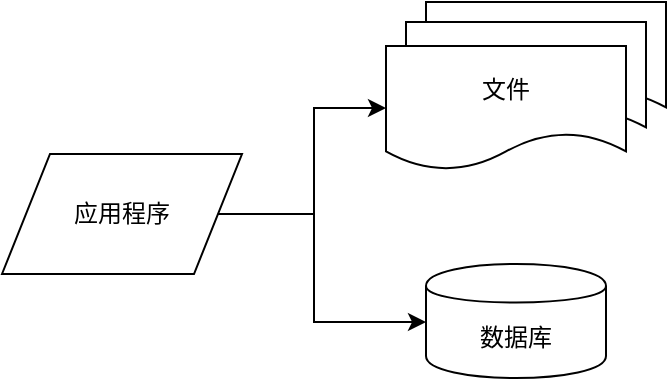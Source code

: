 <mxfile version="13.1.1" type="github" pages="8">
  <diagram id="Y7dvjuWZmGdwIcVkgsC_" name="初始阶段">
    <mxGraphModel dx="981" dy="548" grid="0" gridSize="10" guides="1" tooltips="1" connect="1" arrows="1" fold="1" page="1" pageScale="1" pageWidth="827" pageHeight="1169" math="0" shadow="0">
      <root>
        <mxCell id="0" />
        <mxCell id="1" parent="0" />
        <mxCell id="jSauDKbGyh3IDqAxNgTv-6" value="文件" style="shape=document;whiteSpace=wrap;html=1;boundedLbl=1;" vertex="1" parent="1">
          <mxGeometry x="357" y="110" width="120" height="62" as="geometry" />
        </mxCell>
        <mxCell id="jSauDKbGyh3IDqAxNgTv-5" value="文件" style="shape=document;whiteSpace=wrap;html=1;boundedLbl=1;" vertex="1" parent="1">
          <mxGeometry x="347" y="120" width="120" height="62" as="geometry" />
        </mxCell>
        <mxCell id="jSauDKbGyh3IDqAxNgTv-8" style="edgeStyle=orthogonalEdgeStyle;rounded=0;orthogonalLoop=1;jettySize=auto;html=1;" edge="1" parent="1" source="jSauDKbGyh3IDqAxNgTv-1" target="jSauDKbGyh3IDqAxNgTv-2">
          <mxGeometry relative="1" as="geometry" />
        </mxCell>
        <mxCell id="jSauDKbGyh3IDqAxNgTv-9" style="edgeStyle=orthogonalEdgeStyle;rounded=0;orthogonalLoop=1;jettySize=auto;html=1;" edge="1" parent="1" source="jSauDKbGyh3IDqAxNgTv-1" target="jSauDKbGyh3IDqAxNgTv-7">
          <mxGeometry relative="1" as="geometry">
            <Array as="points">
              <mxPoint x="301" y="216" />
              <mxPoint x="301" y="270" />
            </Array>
          </mxGeometry>
        </mxCell>
        <mxCell id="jSauDKbGyh3IDqAxNgTv-1" value="应用程序" style="shape=parallelogram;perimeter=parallelogramPerimeter;whiteSpace=wrap;html=1;" vertex="1" parent="1">
          <mxGeometry x="145" y="186" width="120" height="60" as="geometry" />
        </mxCell>
        <mxCell id="jSauDKbGyh3IDqAxNgTv-2" value="文件" style="shape=document;whiteSpace=wrap;html=1;boundedLbl=1;" vertex="1" parent="1">
          <mxGeometry x="337" y="132" width="120" height="62" as="geometry" />
        </mxCell>
        <mxCell id="jSauDKbGyh3IDqAxNgTv-7" value="数据库" style="shape=cylinder;whiteSpace=wrap;html=1;boundedLbl=1;backgroundOutline=1;" vertex="1" parent="1">
          <mxGeometry x="357" y="241" width="90" height="57" as="geometry" />
        </mxCell>
      </root>
    </mxGraphModel>
  </diagram>
  <diagram id="-9Z9mB-wm5RWtthPVTKv" name="添加缓存">
    <mxGraphModel dx="981" dy="548" grid="0" gridSize="10" guides="1" tooltips="1" connect="1" arrows="1" fold="1" page="1" pageScale="1" pageWidth="827" pageHeight="1169" math="0" shadow="0">
      <root>
        <mxCell id="Kk-QaXMZZNeeSb5vCQ0b-0" />
        <mxCell id="Kk-QaXMZZNeeSb5vCQ0b-1" parent="Kk-QaXMZZNeeSb5vCQ0b-0" />
        <mxCell id="Fb8NYb6YE5mdC0i7mT3w-27" value="" style="rounded=1;whiteSpace=wrap;html=1;fillColor=#fff2cc;strokeColor=#d6b656;" vertex="1" parent="Kk-QaXMZZNeeSb5vCQ0b-1">
          <mxGeometry x="292" y="170" width="138.5" height="98" as="geometry" />
        </mxCell>
        <mxCell id="Fb8NYb6YE5mdC0i7mT3w-25" value="" style="rounded=1;whiteSpace=wrap;html=1;fillColor=#fff2cc;strokeColor=#d6b656;" vertex="1" parent="Kk-QaXMZZNeeSb5vCQ0b-1">
          <mxGeometry x="306.5" y="190" width="138.5" height="98" as="geometry" />
        </mxCell>
        <mxCell id="Fb8NYb6YE5mdC0i7mT3w-16" value="" style="rounded=0;whiteSpace=wrap;html=1;dashed=1;" vertex="1" parent="Kk-QaXMZZNeeSb5vCQ0b-1">
          <mxGeometry x="146" y="342" width="237" height="219" as="geometry" />
        </mxCell>
        <mxCell id="Fb8NYb6YE5mdC0i7mT3w-13" value="" style="rounded=0;whiteSpace=wrap;html=1;dashed=1;" vertex="1" parent="Kk-QaXMZZNeeSb5vCQ0b-1">
          <mxGeometry x="463" y="436.5" width="232" height="139" as="geometry" />
        </mxCell>
        <mxCell id="Fb8NYb6YE5mdC0i7mT3w-11" value="" style="rounded=0;whiteSpace=wrap;html=1;dashed=1;" vertex="1" parent="Kk-QaXMZZNeeSb5vCQ0b-1">
          <mxGeometry x="463" y="265" width="232" height="139" as="geometry" />
        </mxCell>
        <mxCell id="Fb8NYb6YE5mdC0i7mT3w-0" value="文件" style="shape=document;whiteSpace=wrap;html=1;boundedLbl=1;" vertex="1" parent="Kk-QaXMZZNeeSb5vCQ0b-1">
          <mxGeometry x="529" y="304" width="120" height="62" as="geometry" />
        </mxCell>
        <mxCell id="Fb8NYb6YE5mdC0i7mT3w-1" value="文件" style="shape=document;whiteSpace=wrap;html=1;boundedLbl=1;" vertex="1" parent="Kk-QaXMZZNeeSb5vCQ0b-1">
          <mxGeometry x="519" y="314" width="120" height="62" as="geometry" />
        </mxCell>
        <mxCell id="Fb8NYb6YE5mdC0i7mT3w-7" style="edgeStyle=orthogonalEdgeStyle;rounded=0;orthogonalLoop=1;jettySize=auto;html=1;" edge="1" parent="Kk-QaXMZZNeeSb5vCQ0b-1" source="Fb8NYb6YE5mdC0i7mT3w-4" target="Fb8NYb6YE5mdC0i7mT3w-5">
          <mxGeometry relative="1" as="geometry">
            <Array as="points">
              <mxPoint x="436" y="409" />
              <mxPoint x="436" y="357" />
            </Array>
          </mxGeometry>
        </mxCell>
        <mxCell id="Fb8NYb6YE5mdC0i7mT3w-10" style="edgeStyle=orthogonalEdgeStyle;rounded=0;orthogonalLoop=1;jettySize=auto;html=1;entryX=0;entryY=0.5;entryDx=0;entryDy=0;" edge="1" parent="Kk-QaXMZZNeeSb5vCQ0b-1" source="Fb8NYb6YE5mdC0i7mT3w-4" target="Fb8NYb6YE5mdC0i7mT3w-6">
          <mxGeometry relative="1" as="geometry" />
        </mxCell>
        <mxCell id="Fb8NYb6YE5mdC0i7mT3w-22" style="edgeStyle=orthogonalEdgeStyle;rounded=0;orthogonalLoop=1;jettySize=auto;html=1;" edge="1" parent="Kk-QaXMZZNeeSb5vCQ0b-1" source="Fb8NYb6YE5mdC0i7mT3w-4" target="Fb8NYb6YE5mdC0i7mT3w-9">
          <mxGeometry relative="1" as="geometry" />
        </mxCell>
        <mxCell id="Fb8NYb6YE5mdC0i7mT3w-29" style="edgeStyle=orthogonalEdgeStyle;rounded=0;orthogonalLoop=1;jettySize=auto;html=1;entryX=0;entryY=0.5;entryDx=0;entryDy=0;" edge="1" parent="Kk-QaXMZZNeeSb5vCQ0b-1" source="Fb8NYb6YE5mdC0i7mT3w-4" target="Fb8NYb6YE5mdC0i7mT3w-27">
          <mxGeometry relative="1" as="geometry" />
        </mxCell>
        <mxCell id="Fb8NYb6YE5mdC0i7mT3w-31" style="edgeStyle=orthogonalEdgeStyle;rounded=0;orthogonalLoop=1;jettySize=auto;html=1;entryX=0.006;entryY=0.449;entryDx=0;entryDy=0;entryPerimeter=0;" edge="1" parent="Kk-QaXMZZNeeSb5vCQ0b-1" source="Fb8NYb6YE5mdC0i7mT3w-4" target="Fb8NYb6YE5mdC0i7mT3w-25">
          <mxGeometry relative="1" as="geometry" />
        </mxCell>
        <mxCell id="Fb8NYb6YE5mdC0i7mT3w-4" value="应用程序" style="shape=parallelogram;perimeter=parallelogramPerimeter;whiteSpace=wrap;html=1;" vertex="1" parent="Kk-QaXMZZNeeSb5vCQ0b-1">
          <mxGeometry x="211.5" y="379" width="120" height="60" as="geometry" />
        </mxCell>
        <mxCell id="Fb8NYb6YE5mdC0i7mT3w-5" value="文件" style="shape=document;whiteSpace=wrap;html=1;boundedLbl=1;" vertex="1" parent="Kk-QaXMZZNeeSb5vCQ0b-1">
          <mxGeometry x="509" y="326" width="120" height="62" as="geometry" />
        </mxCell>
        <mxCell id="Fb8NYb6YE5mdC0i7mT3w-6" value="数据库" style="shape=cylinder;whiteSpace=wrap;html=1;boundedLbl=1;backgroundOutline=1;" vertex="1" parent="Kk-QaXMZZNeeSb5vCQ0b-1">
          <mxGeometry x="534" y="492" width="90" height="57" as="geometry" />
        </mxCell>
        <mxCell id="Fb8NYb6YE5mdC0i7mT3w-9" value="本地缓存" style="shape=tape;whiteSpace=wrap;html=1;fillColor=#fff2cc;strokeColor=#d6b656;" vertex="1" parent="Kk-QaXMZZNeeSb5vCQ0b-1">
          <mxGeometry x="224" y="488.5" width="95" height="64" as="geometry" />
        </mxCell>
        <mxCell id="Fb8NYb6YE5mdC0i7mT3w-12" value="文件服务器" style="text;html=1;strokeColor=none;fillColor=none;align=center;verticalAlign=middle;whiteSpace=wrap;rounded=0;dashed=1;" vertex="1" parent="Kk-QaXMZZNeeSb5vCQ0b-1">
          <mxGeometry x="463" y="265" width="94" height="20" as="geometry" />
        </mxCell>
        <mxCell id="Fb8NYb6YE5mdC0i7mT3w-14" value="数据库服务器" style="text;html=1;strokeColor=none;fillColor=none;align=center;verticalAlign=middle;whiteSpace=wrap;rounded=0;dashed=1;" vertex="1" parent="Kk-QaXMZZNeeSb5vCQ0b-1">
          <mxGeometry x="469" y="439" width="94" height="20" as="geometry" />
        </mxCell>
        <mxCell id="Fb8NYb6YE5mdC0i7mT3w-17" value="应用服务器" style="text;html=1;strokeColor=none;fillColor=none;align=center;verticalAlign=middle;whiteSpace=wrap;rounded=0;dashed=1;" vertex="1" parent="Kk-QaXMZZNeeSb5vCQ0b-1">
          <mxGeometry x="146" y="344" width="94" height="20" as="geometry" />
        </mxCell>
        <mxCell id="Fb8NYb6YE5mdC0i7mT3w-23" value="远程分布式缓存" style="shape=tape;whiteSpace=wrap;html=1;fillColor=#fff2cc;strokeColor=#d6b656;" vertex="1" parent="Kk-QaXMZZNeeSb5vCQ0b-1">
          <mxGeometry x="326.5" y="218" width="95" height="64" as="geometry" />
        </mxCell>
        <mxCell id="Fb8NYb6YE5mdC0i7mT3w-26" value="分布式缓存服务器1" style="text;html=1;strokeColor=none;fillColor=none;align=center;verticalAlign=middle;whiteSpace=wrap;rounded=0;dashed=1;" vertex="1" parent="Kk-QaXMZZNeeSb5vCQ0b-1">
          <mxGeometry x="313" y="193" width="108" height="20" as="geometry" />
        </mxCell>
        <mxCell id="Fb8NYb6YE5mdC0i7mT3w-28" value="分布式缓存服务器2" style="text;html=1;strokeColor=none;fillColor=none;align=center;verticalAlign=middle;whiteSpace=wrap;rounded=0;dashed=1;" vertex="1" parent="Kk-QaXMZZNeeSb5vCQ0b-1">
          <mxGeometry x="302" y="170" width="108" height="20" as="geometry" />
        </mxCell>
      </root>
    </mxGraphModel>
  </diagram>
  <diagram id="qRPASRfl05Hdqo-FrFdb" name="应用服务器集群">
    <mxGraphModel dx="1422" dy="794" grid="0" gridSize="10" guides="1" tooltips="1" connect="1" arrows="1" fold="1" page="1" pageScale="1" pageWidth="827" pageHeight="1169" math="0" shadow="0">
      <root>
        <mxCell id="jnsXEXpJkMOaDHBfz1Jl-0" />
        <mxCell id="jnsXEXpJkMOaDHBfz1Jl-1" parent="jnsXEXpJkMOaDHBfz1Jl-0" />
        <mxCell id="FsI4FLZjKwpJPWoqBbWd-24" value="" style="rounded=0;whiteSpace=wrap;html=1;fillColor=#fff2cc;strokeColor=#d6b656;" vertex="1" parent="jnsXEXpJkMOaDHBfz1Jl-1">
          <mxGeometry x="218" y="379" width="237" height="167" as="geometry" />
        </mxCell>
        <mxCell id="FsI4FLZjKwpJPWoqBbWd-0" value="" style="rounded=1;whiteSpace=wrap;html=1;" vertex="1" parent="jnsXEXpJkMOaDHBfz1Jl-1">
          <mxGeometry x="379" y="179" width="138.5" height="98" as="geometry" />
        </mxCell>
        <mxCell id="FsI4FLZjKwpJPWoqBbWd-1" value="" style="rounded=1;whiteSpace=wrap;html=1;" vertex="1" parent="jnsXEXpJkMOaDHBfz1Jl-1">
          <mxGeometry x="393.5" y="199" width="138.5" height="98" as="geometry" />
        </mxCell>
        <mxCell id="FsI4FLZjKwpJPWoqBbWd-22" style="edgeStyle=orthogonalEdgeStyle;rounded=0;orthogonalLoop=1;jettySize=auto;html=1;entryX=0;entryY=0.5;entryDx=0;entryDy=0;" edge="1" parent="jnsXEXpJkMOaDHBfz1Jl-1" source="FsI4FLZjKwpJPWoqBbWd-2" target="FsI4FLZjKwpJPWoqBbWd-0">
          <mxGeometry relative="1" as="geometry" />
        </mxCell>
        <mxCell id="FsI4FLZjKwpJPWoqBbWd-23" style="edgeStyle=orthogonalEdgeStyle;rounded=0;orthogonalLoop=1;jettySize=auto;html=1;entryX=0;entryY=0.5;entryDx=0;entryDy=0;" edge="1" parent="jnsXEXpJkMOaDHBfz1Jl-1" source="FsI4FLZjKwpJPWoqBbWd-2" target="FsI4FLZjKwpJPWoqBbWd-1">
          <mxGeometry relative="1" as="geometry" />
        </mxCell>
        <mxCell id="FsI4FLZjKwpJPWoqBbWd-2" value="" style="rounded=0;whiteSpace=wrap;html=1;fillColor=#fff2cc;strokeColor=#d6b656;" vertex="1" parent="jnsXEXpJkMOaDHBfz1Jl-1">
          <mxGeometry x="233" y="403" width="237" height="167" as="geometry" />
        </mxCell>
        <mxCell id="FsI4FLZjKwpJPWoqBbWd-3" value="" style="rounded=0;whiteSpace=wrap;html=1;dashed=1;" vertex="1" parent="jnsXEXpJkMOaDHBfz1Jl-1">
          <mxGeometry x="550" y="445.5" width="232" height="139" as="geometry" />
        </mxCell>
        <mxCell id="FsI4FLZjKwpJPWoqBbWd-4" value="" style="rounded=0;whiteSpace=wrap;html=1;dashed=1;" vertex="1" parent="jnsXEXpJkMOaDHBfz1Jl-1">
          <mxGeometry x="550" y="274" width="232" height="139" as="geometry" />
        </mxCell>
        <mxCell id="FsI4FLZjKwpJPWoqBbWd-5" value="文件" style="shape=document;whiteSpace=wrap;html=1;boundedLbl=1;" vertex="1" parent="jnsXEXpJkMOaDHBfz1Jl-1">
          <mxGeometry x="616" y="313" width="120" height="62" as="geometry" />
        </mxCell>
        <mxCell id="FsI4FLZjKwpJPWoqBbWd-6" value="文件" style="shape=document;whiteSpace=wrap;html=1;boundedLbl=1;" vertex="1" parent="jnsXEXpJkMOaDHBfz1Jl-1">
          <mxGeometry x="606" y="323" width="120" height="62" as="geometry" />
        </mxCell>
        <mxCell id="FsI4FLZjKwpJPWoqBbWd-7" style="edgeStyle=orthogonalEdgeStyle;rounded=0;orthogonalLoop=1;jettySize=auto;html=1;" edge="1" parent="jnsXEXpJkMOaDHBfz1Jl-1" source="FsI4FLZjKwpJPWoqBbWd-12" target="FsI4FLZjKwpJPWoqBbWd-13">
          <mxGeometry relative="1" as="geometry">
            <Array as="points">
              <mxPoint x="523" y="418" />
              <mxPoint x="523" y="366" />
            </Array>
          </mxGeometry>
        </mxCell>
        <mxCell id="FsI4FLZjKwpJPWoqBbWd-8" style="edgeStyle=orthogonalEdgeStyle;rounded=0;orthogonalLoop=1;jettySize=auto;html=1;entryX=0;entryY=0.5;entryDx=0;entryDy=0;" edge="1" parent="jnsXEXpJkMOaDHBfz1Jl-1" source="FsI4FLZjKwpJPWoqBbWd-12" target="FsI4FLZjKwpJPWoqBbWd-14">
          <mxGeometry relative="1" as="geometry" />
        </mxCell>
        <mxCell id="FsI4FLZjKwpJPWoqBbWd-9" style="edgeStyle=orthogonalEdgeStyle;rounded=0;orthogonalLoop=1;jettySize=auto;html=1;" edge="1" parent="jnsXEXpJkMOaDHBfz1Jl-1" source="FsI4FLZjKwpJPWoqBbWd-12" target="FsI4FLZjKwpJPWoqBbWd-15">
          <mxGeometry relative="1" as="geometry" />
        </mxCell>
        <mxCell id="FsI4FLZjKwpJPWoqBbWd-12" value="应用程序" style="shape=parallelogram;perimeter=parallelogramPerimeter;whiteSpace=wrap;html=1;" vertex="1" parent="jnsXEXpJkMOaDHBfz1Jl-1">
          <mxGeometry x="298.5" y="418" width="120" height="60" as="geometry" />
        </mxCell>
        <mxCell id="FsI4FLZjKwpJPWoqBbWd-13" value="文件" style="shape=document;whiteSpace=wrap;html=1;boundedLbl=1;" vertex="1" parent="jnsXEXpJkMOaDHBfz1Jl-1">
          <mxGeometry x="596" y="335" width="120" height="62" as="geometry" />
        </mxCell>
        <mxCell id="FsI4FLZjKwpJPWoqBbWd-14" value="数据库" style="shape=cylinder;whiteSpace=wrap;html=1;boundedLbl=1;backgroundOutline=1;" vertex="1" parent="jnsXEXpJkMOaDHBfz1Jl-1">
          <mxGeometry x="621" y="501" width="90" height="57" as="geometry" />
        </mxCell>
        <mxCell id="FsI4FLZjKwpJPWoqBbWd-15" value="本地缓存" style="shape=tape;whiteSpace=wrap;html=1;" vertex="1" parent="jnsXEXpJkMOaDHBfz1Jl-1">
          <mxGeometry x="311" y="497.5" width="95" height="64" as="geometry" />
        </mxCell>
        <mxCell id="FsI4FLZjKwpJPWoqBbWd-16" value="文件服务器" style="text;html=1;strokeColor=none;fillColor=none;align=center;verticalAlign=middle;whiteSpace=wrap;rounded=0;dashed=1;" vertex="1" parent="jnsXEXpJkMOaDHBfz1Jl-1">
          <mxGeometry x="550" y="274" width="94" height="20" as="geometry" />
        </mxCell>
        <mxCell id="FsI4FLZjKwpJPWoqBbWd-17" value="数据库服务器" style="text;html=1;strokeColor=none;fillColor=none;align=center;verticalAlign=middle;whiteSpace=wrap;rounded=0;dashed=1;" vertex="1" parent="jnsXEXpJkMOaDHBfz1Jl-1">
          <mxGeometry x="556" y="448" width="94" height="20" as="geometry" />
        </mxCell>
        <mxCell id="FsI4FLZjKwpJPWoqBbWd-18" value="应用服务器1" style="text;html=1;strokeColor=none;fillColor=none;align=center;verticalAlign=middle;whiteSpace=wrap;rounded=0;dashed=1;" vertex="1" parent="jnsXEXpJkMOaDHBfz1Jl-1">
          <mxGeometry x="233" y="403" width="94" height="20" as="geometry" />
        </mxCell>
        <mxCell id="FsI4FLZjKwpJPWoqBbWd-19" value="远程分布式缓存" style="shape=tape;whiteSpace=wrap;html=1;" vertex="1" parent="jnsXEXpJkMOaDHBfz1Jl-1">
          <mxGeometry x="413.5" y="227" width="95" height="64" as="geometry" />
        </mxCell>
        <mxCell id="FsI4FLZjKwpJPWoqBbWd-20" value="分布式缓存服务器1" style="text;html=1;strokeColor=none;fillColor=none;align=center;verticalAlign=middle;whiteSpace=wrap;rounded=0;dashed=1;" vertex="1" parent="jnsXEXpJkMOaDHBfz1Jl-1">
          <mxGeometry x="400" y="202" width="108" height="20" as="geometry" />
        </mxCell>
        <mxCell id="FsI4FLZjKwpJPWoqBbWd-21" value="分布式缓存服务器2" style="text;html=1;strokeColor=none;fillColor=none;align=center;verticalAlign=middle;whiteSpace=wrap;rounded=0;dashed=1;" vertex="1" parent="jnsXEXpJkMOaDHBfz1Jl-1">
          <mxGeometry x="389" y="179" width="108" height="20" as="geometry" />
        </mxCell>
        <mxCell id="FsI4FLZjKwpJPWoqBbWd-25" value="应用服务器2" style="text;html=1;strokeColor=none;fillColor=none;align=center;verticalAlign=middle;whiteSpace=wrap;rounded=0;dashed=1;" vertex="1" parent="jnsXEXpJkMOaDHBfz1Jl-1">
          <mxGeometry x="218" y="379" width="94" height="20" as="geometry" />
        </mxCell>
        <mxCell id="FsI4FLZjKwpJPWoqBbWd-27" style="edgeStyle=orthogonalEdgeStyle;rounded=0;orthogonalLoop=1;jettySize=auto;html=1;entryX=0.001;entryY=0.532;entryDx=0;entryDy=0;entryPerimeter=0;" edge="1" parent="jnsXEXpJkMOaDHBfz1Jl-1" source="FsI4FLZjKwpJPWoqBbWd-26" target="FsI4FLZjKwpJPWoqBbWd-24">
          <mxGeometry relative="1" as="geometry" />
        </mxCell>
        <mxCell id="FsI4FLZjKwpJPWoqBbWd-26" value="负载均衡调度服务器" style="rounded=1;whiteSpace=wrap;html=1;fillColor=#fff2cc;strokeColor=#d6b656;" vertex="1" parent="jnsXEXpJkMOaDHBfz1Jl-1">
          <mxGeometry x="64" y="448" width="120" height="39" as="geometry" />
        </mxCell>
      </root>
    </mxGraphModel>
  </diagram>
  <diagram id="uJUqlxbainl8uxEmmNSQ" name="数据库读写分离">
    <mxGraphModel dx="934" dy="535" grid="0" gridSize="10" guides="1" tooltips="1" connect="1" arrows="1" fold="1" page="1" pageScale="1" pageWidth="827" pageHeight="1169" math="0" shadow="0">
      <root>
        <mxCell id="FVzJ3zHUSE2hjMfqE5y--0" />
        <mxCell id="FVzJ3zHUSE2hjMfqE5y--1" parent="FVzJ3zHUSE2hjMfqE5y--0" />
        <mxCell id="FVzJ3zHUSE2hjMfqE5y--2" value="" style="rounded=0;whiteSpace=wrap;html=1;" vertex="1" parent="FVzJ3zHUSE2hjMfqE5y--1">
          <mxGeometry x="218" y="379" width="237" height="167" as="geometry" />
        </mxCell>
        <mxCell id="FVzJ3zHUSE2hjMfqE5y--3" value="" style="rounded=1;whiteSpace=wrap;html=1;" vertex="1" parent="FVzJ3zHUSE2hjMfqE5y--1">
          <mxGeometry x="379" y="179" width="138.5" height="98" as="geometry" />
        </mxCell>
        <mxCell id="FVzJ3zHUSE2hjMfqE5y--4" value="" style="rounded=1;whiteSpace=wrap;html=1;" vertex="1" parent="FVzJ3zHUSE2hjMfqE5y--1">
          <mxGeometry x="393.5" y="199" width="138.5" height="98" as="geometry" />
        </mxCell>
        <mxCell id="FVzJ3zHUSE2hjMfqE5y--5" style="edgeStyle=orthogonalEdgeStyle;rounded=0;orthogonalLoop=1;jettySize=auto;html=1;entryX=0;entryY=0.5;entryDx=0;entryDy=0;" edge="1" parent="FVzJ3zHUSE2hjMfqE5y--1" source="FVzJ3zHUSE2hjMfqE5y--7" target="FVzJ3zHUSE2hjMfqE5y--3">
          <mxGeometry relative="1" as="geometry" />
        </mxCell>
        <mxCell id="FVzJ3zHUSE2hjMfqE5y--6" style="edgeStyle=orthogonalEdgeStyle;rounded=0;orthogonalLoop=1;jettySize=auto;html=1;entryX=0;entryY=0.5;entryDx=0;entryDy=0;" edge="1" parent="FVzJ3zHUSE2hjMfqE5y--1" source="FVzJ3zHUSE2hjMfqE5y--7" target="FVzJ3zHUSE2hjMfqE5y--4">
          <mxGeometry relative="1" as="geometry" />
        </mxCell>
        <mxCell id="FVzJ3zHUSE2hjMfqE5y--7" value="" style="rounded=0;whiteSpace=wrap;html=1;" vertex="1" parent="FVzJ3zHUSE2hjMfqE5y--1">
          <mxGeometry x="233" y="403" width="237" height="167" as="geometry" />
        </mxCell>
        <mxCell id="FVzJ3zHUSE2hjMfqE5y--8" value="" style="rounded=0;whiteSpace=wrap;html=1;dashed=1;fillColor=#fff2cc;strokeColor=#d6b656;" vertex="1" parent="FVzJ3zHUSE2hjMfqE5y--1">
          <mxGeometry x="550" y="445.5" width="228" height="212.5" as="geometry" />
        </mxCell>
        <mxCell id="FVzJ3zHUSE2hjMfqE5y--9" value="" style="rounded=0;whiteSpace=wrap;html=1;dashed=1;" vertex="1" parent="FVzJ3zHUSE2hjMfqE5y--1">
          <mxGeometry x="550" y="274" width="232" height="139" as="geometry" />
        </mxCell>
        <mxCell id="FVzJ3zHUSE2hjMfqE5y--10" value="文件" style="shape=document;whiteSpace=wrap;html=1;boundedLbl=1;" vertex="1" parent="FVzJ3zHUSE2hjMfqE5y--1">
          <mxGeometry x="616" y="313" width="120" height="62" as="geometry" />
        </mxCell>
        <mxCell id="FVzJ3zHUSE2hjMfqE5y--11" value="文件" style="shape=document;whiteSpace=wrap;html=1;boundedLbl=1;" vertex="1" parent="FVzJ3zHUSE2hjMfqE5y--1">
          <mxGeometry x="606" y="323" width="120" height="62" as="geometry" />
        </mxCell>
        <mxCell id="FVzJ3zHUSE2hjMfqE5y--12" style="edgeStyle=orthogonalEdgeStyle;rounded=0;orthogonalLoop=1;jettySize=auto;html=1;" edge="1" parent="FVzJ3zHUSE2hjMfqE5y--1" source="FVzJ3zHUSE2hjMfqE5y--15" target="FVzJ3zHUSE2hjMfqE5y--16">
          <mxGeometry relative="1" as="geometry">
            <Array as="points">
              <mxPoint x="523" y="418" />
              <mxPoint x="523" y="366" />
            </Array>
          </mxGeometry>
        </mxCell>
        <mxCell id="FVzJ3zHUSE2hjMfqE5y--13" style="edgeStyle=orthogonalEdgeStyle;rounded=0;orthogonalLoop=1;jettySize=auto;html=1;entryX=0;entryY=0.5;entryDx=0;entryDy=0;exitX=1;exitY=0.5;exitDx=0;exitDy=0;" edge="1" parent="FVzJ3zHUSE2hjMfqE5y--1" source="lvEJuV8i8cEMLvle9cOL-0" target="FVzJ3zHUSE2hjMfqE5y--17">
          <mxGeometry relative="1" as="geometry">
            <Array as="points">
              <mxPoint x="519" y="543" />
              <mxPoint x="519" y="516" />
            </Array>
          </mxGeometry>
        </mxCell>
        <mxCell id="FVzJ3zHUSE2hjMfqE5y--32" value="写" style="edgeLabel;html=1;align=center;verticalAlign=middle;resizable=0;points=[];" vertex="1" connectable="0" parent="FVzJ3zHUSE2hjMfqE5y--13">
          <mxGeometry x="0.775" y="1" relative="1" as="geometry">
            <mxPoint as="offset" />
          </mxGeometry>
        </mxCell>
        <mxCell id="FVzJ3zHUSE2hjMfqE5y--14" style="edgeStyle=orthogonalEdgeStyle;rounded=0;orthogonalLoop=1;jettySize=auto;html=1;entryX=0.503;entryY=0.211;entryDx=0;entryDy=0;entryPerimeter=0;" edge="1" parent="FVzJ3zHUSE2hjMfqE5y--1" target="FVzJ3zHUSE2hjMfqE5y--18">
          <mxGeometry relative="1" as="geometry">
            <mxPoint x="358.514" y="475" as="sourcePoint" />
            <mxPoint x="287.029" y="517" as="targetPoint" />
            <Array as="points">
              <mxPoint x="359" y="501" />
              <mxPoint x="287" y="501" />
            </Array>
          </mxGeometry>
        </mxCell>
        <mxCell id="lvEJuV8i8cEMLvle9cOL-1" style="edgeStyle=orthogonalEdgeStyle;rounded=0;orthogonalLoop=1;jettySize=auto;html=1;entryX=0.5;entryY=0;entryDx=0;entryDy=0;" edge="1" parent="FVzJ3zHUSE2hjMfqE5y--1" source="FVzJ3zHUSE2hjMfqE5y--15" target="lvEJuV8i8cEMLvle9cOL-0">
          <mxGeometry relative="1" as="geometry">
            <Array as="points">
              <mxPoint x="359" y="501" />
              <mxPoint x="419" y="501" />
            </Array>
          </mxGeometry>
        </mxCell>
        <mxCell id="FVzJ3zHUSE2hjMfqE5y--15" value="应用程序" style="shape=parallelogram;perimeter=parallelogramPerimeter;whiteSpace=wrap;html=1;" vertex="1" parent="FVzJ3zHUSE2hjMfqE5y--1">
          <mxGeometry x="298.5" y="418" width="120" height="60" as="geometry" />
        </mxCell>
        <mxCell id="FVzJ3zHUSE2hjMfqE5y--16" value="文件" style="shape=document;whiteSpace=wrap;html=1;boundedLbl=1;" vertex="1" parent="FVzJ3zHUSE2hjMfqE5y--1">
          <mxGeometry x="596" y="335" width="120" height="62" as="geometry" />
        </mxCell>
        <mxCell id="FVzJ3zHUSE2hjMfqE5y--31" value="主/从复制" style="edgeStyle=orthogonalEdgeStyle;rounded=0;orthogonalLoop=1;jettySize=auto;html=1;" edge="1" parent="FVzJ3zHUSE2hjMfqE5y--1" source="FVzJ3zHUSE2hjMfqE5y--17" target="FVzJ3zHUSE2hjMfqE5y--30">
          <mxGeometry relative="1" as="geometry" />
        </mxCell>
        <mxCell id="FVzJ3zHUSE2hjMfqE5y--17" value="数据库" style="shape=cylinder;whiteSpace=wrap;html=1;boundedLbl=1;backgroundOutline=1;" vertex="1" parent="FVzJ3zHUSE2hjMfqE5y--1">
          <mxGeometry x="621" y="487" width="90" height="57" as="geometry" />
        </mxCell>
        <mxCell id="FVzJ3zHUSE2hjMfqE5y--18" value="本地缓存" style="shape=tape;whiteSpace=wrap;html=1;" vertex="1" parent="FVzJ3zHUSE2hjMfqE5y--1">
          <mxGeometry x="251" y="520" width="72" height="46" as="geometry" />
        </mxCell>
        <mxCell id="FVzJ3zHUSE2hjMfqE5y--19" value="文件服务器" style="text;html=1;strokeColor=none;fillColor=none;align=center;verticalAlign=middle;whiteSpace=wrap;rounded=0;dashed=1;" vertex="1" parent="FVzJ3zHUSE2hjMfqE5y--1">
          <mxGeometry x="550" y="274" width="94" height="20" as="geometry" />
        </mxCell>
        <mxCell id="FVzJ3zHUSE2hjMfqE5y--20" value="数据库服务器" style="text;html=1;strokeColor=none;fillColor=none;align=center;verticalAlign=middle;whiteSpace=wrap;rounded=0;dashed=1;" vertex="1" parent="FVzJ3zHUSE2hjMfqE5y--1">
          <mxGeometry x="556" y="448" width="94" height="20" as="geometry" />
        </mxCell>
        <mxCell id="FVzJ3zHUSE2hjMfqE5y--21" value="应用服务器1" style="text;html=1;strokeColor=none;fillColor=none;align=center;verticalAlign=middle;whiteSpace=wrap;rounded=0;dashed=1;" vertex="1" parent="FVzJ3zHUSE2hjMfqE5y--1">
          <mxGeometry x="233" y="403" width="94" height="20" as="geometry" />
        </mxCell>
        <mxCell id="FVzJ3zHUSE2hjMfqE5y--22" value="远程分布式缓存" style="shape=tape;whiteSpace=wrap;html=1;" vertex="1" parent="FVzJ3zHUSE2hjMfqE5y--1">
          <mxGeometry x="413.5" y="227" width="95" height="64" as="geometry" />
        </mxCell>
        <mxCell id="FVzJ3zHUSE2hjMfqE5y--23" value="分布式缓存服务器1" style="text;html=1;strokeColor=none;fillColor=none;align=center;verticalAlign=middle;whiteSpace=wrap;rounded=0;dashed=1;" vertex="1" parent="FVzJ3zHUSE2hjMfqE5y--1">
          <mxGeometry x="400" y="202" width="108" height="20" as="geometry" />
        </mxCell>
        <mxCell id="FVzJ3zHUSE2hjMfqE5y--24" value="分布式缓存服务器2" style="text;html=1;strokeColor=none;fillColor=none;align=center;verticalAlign=middle;whiteSpace=wrap;rounded=0;dashed=1;" vertex="1" parent="FVzJ3zHUSE2hjMfqE5y--1">
          <mxGeometry x="389" y="179" width="108" height="20" as="geometry" />
        </mxCell>
        <mxCell id="FVzJ3zHUSE2hjMfqE5y--25" value="应用服务器2" style="text;html=1;strokeColor=none;fillColor=none;align=center;verticalAlign=middle;whiteSpace=wrap;rounded=0;dashed=1;" vertex="1" parent="FVzJ3zHUSE2hjMfqE5y--1">
          <mxGeometry x="218" y="379" width="94" height="20" as="geometry" />
        </mxCell>
        <mxCell id="FVzJ3zHUSE2hjMfqE5y--26" style="edgeStyle=orthogonalEdgeStyle;rounded=0;orthogonalLoop=1;jettySize=auto;html=1;entryX=0.001;entryY=0.532;entryDx=0;entryDy=0;entryPerimeter=0;" edge="1" parent="FVzJ3zHUSE2hjMfqE5y--1" source="FVzJ3zHUSE2hjMfqE5y--27" target="FVzJ3zHUSE2hjMfqE5y--2">
          <mxGeometry relative="1" as="geometry" />
        </mxCell>
        <mxCell id="FVzJ3zHUSE2hjMfqE5y--27" value="负载均衡调度服务器" style="rounded=1;whiteSpace=wrap;html=1;" vertex="1" parent="FVzJ3zHUSE2hjMfqE5y--1">
          <mxGeometry x="64" y="448" width="120" height="39" as="geometry" />
        </mxCell>
        <mxCell id="FVzJ3zHUSE2hjMfqE5y--33" style="edgeStyle=orthogonalEdgeStyle;rounded=0;orthogonalLoop=1;jettySize=auto;html=1;exitX=0;exitY=0.5;exitDx=0;exitDy=0;entryX=1;entryY=0.5;entryDx=0;entryDy=0;" edge="1" parent="FVzJ3zHUSE2hjMfqE5y--1" source="FVzJ3zHUSE2hjMfqE5y--28" target="lvEJuV8i8cEMLvle9cOL-0">
          <mxGeometry relative="1" as="geometry">
            <Array as="points">
              <mxPoint x="519" y="614" />
              <mxPoint x="519" y="543" />
            </Array>
          </mxGeometry>
        </mxCell>
        <mxCell id="FVzJ3zHUSE2hjMfqE5y--34" value="读" style="edgeLabel;html=1;align=center;verticalAlign=middle;resizable=0;points=[];" vertex="1" connectable="0" parent="FVzJ3zHUSE2hjMfqE5y--33">
          <mxGeometry x="-0.768" relative="1" as="geometry">
            <mxPoint as="offset" />
          </mxGeometry>
        </mxCell>
        <mxCell id="FVzJ3zHUSE2hjMfqE5y--28" value="数据库" style="shape=cylinder;whiteSpace=wrap;html=1;boundedLbl=1;backgroundOutline=1;" vertex="1" parent="FVzJ3zHUSE2hjMfqE5y--1">
          <mxGeometry x="621" y="585" width="90" height="57" as="geometry" />
        </mxCell>
        <mxCell id="FVzJ3zHUSE2hjMfqE5y--29" value="主" style="text;html=1;strokeColor=none;fillColor=none;align=center;verticalAlign=middle;whiteSpace=wrap;rounded=0;" vertex="1" parent="FVzJ3zHUSE2hjMfqE5y--1">
          <mxGeometry x="644" y="487" width="40" height="20" as="geometry" />
        </mxCell>
        <mxCell id="FVzJ3zHUSE2hjMfqE5y--30" value="从" style="text;html=1;strokeColor=none;fillColor=none;align=center;verticalAlign=middle;whiteSpace=wrap;rounded=0;" vertex="1" parent="FVzJ3zHUSE2hjMfqE5y--1">
          <mxGeometry x="646" y="585" width="40" height="20" as="geometry" />
        </mxCell>
        <mxCell id="lvEJuV8i8cEMLvle9cOL-0" value="数据库访问模块" style="rounded=1;whiteSpace=wrap;html=1;fillColor=#fff2cc;strokeColor=#d6b656;" vertex="1" parent="FVzJ3zHUSE2hjMfqE5y--1">
          <mxGeometry x="376" y="524" width="86" height="38" as="geometry" />
        </mxCell>
      </root>
    </mxGraphModel>
  </diagram>
  <diagram id="_5YQHBEjFcEyZLPSX-EQ" name="CDN-反向代理">
    <mxGraphModel dx="1128" dy="646" grid="0" gridSize="10" guides="1" tooltips="1" connect="1" arrows="1" fold="1" page="1" pageScale="1" pageWidth="827" pageHeight="1169" math="0" shadow="0">
      <root>
        <mxCell id="_yo-O0_jyIJGjIdc3w5Z-0" />
        <mxCell id="_yo-O0_jyIJGjIdc3w5Z-1" parent="_yo-O0_jyIJGjIdc3w5Z-0" />
        <mxCell id="aBkhFpyW46BA-_TLqsPu-0" value="" style="rounded=0;whiteSpace=wrap;html=1;" vertex="1" parent="_yo-O0_jyIJGjIdc3w5Z-1">
          <mxGeometry x="218" y="379" width="237" height="167" as="geometry" />
        </mxCell>
        <mxCell id="aBkhFpyW46BA-_TLqsPu-1" value="" style="rounded=1;whiteSpace=wrap;html=1;" vertex="1" parent="_yo-O0_jyIJGjIdc3w5Z-1">
          <mxGeometry x="379" y="179" width="138.5" height="98" as="geometry" />
        </mxCell>
        <mxCell id="aBkhFpyW46BA-_TLqsPu-2" value="" style="rounded=1;whiteSpace=wrap;html=1;" vertex="1" parent="_yo-O0_jyIJGjIdc3w5Z-1">
          <mxGeometry x="393.5" y="199" width="138.5" height="98" as="geometry" />
        </mxCell>
        <mxCell id="aBkhFpyW46BA-_TLqsPu-3" style="edgeStyle=orthogonalEdgeStyle;rounded=0;orthogonalLoop=1;jettySize=auto;html=1;entryX=0;entryY=0.5;entryDx=0;entryDy=0;" edge="1" parent="_yo-O0_jyIJGjIdc3w5Z-1" source="aBkhFpyW46BA-_TLqsPu-5" target="aBkhFpyW46BA-_TLqsPu-1">
          <mxGeometry relative="1" as="geometry" />
        </mxCell>
        <mxCell id="aBkhFpyW46BA-_TLqsPu-4" style="edgeStyle=orthogonalEdgeStyle;rounded=0;orthogonalLoop=1;jettySize=auto;html=1;entryX=0;entryY=0.5;entryDx=0;entryDy=0;" edge="1" parent="_yo-O0_jyIJGjIdc3w5Z-1" source="aBkhFpyW46BA-_TLqsPu-5" target="aBkhFpyW46BA-_TLqsPu-2">
          <mxGeometry relative="1" as="geometry" />
        </mxCell>
        <mxCell id="aBkhFpyW46BA-_TLqsPu-5" value="" style="rounded=0;whiteSpace=wrap;html=1;" vertex="1" parent="_yo-O0_jyIJGjIdc3w5Z-1">
          <mxGeometry x="233" y="403" width="237" height="167" as="geometry" />
        </mxCell>
        <mxCell id="aBkhFpyW46BA-_TLqsPu-6" value="" style="rounded=0;whiteSpace=wrap;html=1;dashed=1;" vertex="1" parent="_yo-O0_jyIJGjIdc3w5Z-1">
          <mxGeometry x="550" y="445.5" width="228" height="212.5" as="geometry" />
        </mxCell>
        <mxCell id="aBkhFpyW46BA-_TLqsPu-7" value="" style="rounded=0;whiteSpace=wrap;html=1;dashed=1;" vertex="1" parent="_yo-O0_jyIJGjIdc3w5Z-1">
          <mxGeometry x="550" y="274" width="232" height="139" as="geometry" />
        </mxCell>
        <mxCell id="aBkhFpyW46BA-_TLqsPu-8" value="文件" style="shape=document;whiteSpace=wrap;html=1;boundedLbl=1;" vertex="1" parent="_yo-O0_jyIJGjIdc3w5Z-1">
          <mxGeometry x="616" y="313" width="120" height="62" as="geometry" />
        </mxCell>
        <mxCell id="aBkhFpyW46BA-_TLqsPu-9" value="文件" style="shape=document;whiteSpace=wrap;html=1;boundedLbl=1;" vertex="1" parent="_yo-O0_jyIJGjIdc3w5Z-1">
          <mxGeometry x="606" y="323" width="120" height="62" as="geometry" />
        </mxCell>
        <mxCell id="aBkhFpyW46BA-_TLqsPu-10" style="edgeStyle=orthogonalEdgeStyle;rounded=0;orthogonalLoop=1;jettySize=auto;html=1;" edge="1" parent="_yo-O0_jyIJGjIdc3w5Z-1" source="aBkhFpyW46BA-_TLqsPu-15" target="aBkhFpyW46BA-_TLqsPu-16">
          <mxGeometry relative="1" as="geometry">
            <Array as="points">
              <mxPoint x="523" y="418" />
              <mxPoint x="523" y="366" />
            </Array>
          </mxGeometry>
        </mxCell>
        <mxCell id="aBkhFpyW46BA-_TLqsPu-11" style="edgeStyle=orthogonalEdgeStyle;rounded=0;orthogonalLoop=1;jettySize=auto;html=1;entryX=0;entryY=0.5;entryDx=0;entryDy=0;exitX=1;exitY=0.5;exitDx=0;exitDy=0;" edge="1" parent="_yo-O0_jyIJGjIdc3w5Z-1" source="aBkhFpyW46BA-_TLqsPu-34" target="aBkhFpyW46BA-_TLqsPu-18">
          <mxGeometry relative="1" as="geometry">
            <Array as="points">
              <mxPoint x="519" y="543" />
              <mxPoint x="519" y="516" />
            </Array>
          </mxGeometry>
        </mxCell>
        <mxCell id="aBkhFpyW46BA-_TLqsPu-12" value="写" style="edgeLabel;html=1;align=center;verticalAlign=middle;resizable=0;points=[];" vertex="1" connectable="0" parent="aBkhFpyW46BA-_TLqsPu-11">
          <mxGeometry x="0.775" y="1" relative="1" as="geometry">
            <mxPoint as="offset" />
          </mxGeometry>
        </mxCell>
        <mxCell id="aBkhFpyW46BA-_TLqsPu-13" style="edgeStyle=orthogonalEdgeStyle;rounded=0;orthogonalLoop=1;jettySize=auto;html=1;entryX=0.503;entryY=0.211;entryDx=0;entryDy=0;entryPerimeter=0;" edge="1" parent="_yo-O0_jyIJGjIdc3w5Z-1" target="aBkhFpyW46BA-_TLqsPu-19">
          <mxGeometry relative="1" as="geometry">
            <mxPoint x="358.514" y="475" as="sourcePoint" />
            <mxPoint x="287.029" y="517" as="targetPoint" />
            <Array as="points">
              <mxPoint x="359" y="501" />
              <mxPoint x="287" y="501" />
            </Array>
          </mxGeometry>
        </mxCell>
        <mxCell id="aBkhFpyW46BA-_TLqsPu-14" style="edgeStyle=orthogonalEdgeStyle;rounded=0;orthogonalLoop=1;jettySize=auto;html=1;entryX=0.5;entryY=0;entryDx=0;entryDy=0;" edge="1" parent="_yo-O0_jyIJGjIdc3w5Z-1" source="aBkhFpyW46BA-_TLqsPu-15" target="aBkhFpyW46BA-_TLqsPu-34">
          <mxGeometry relative="1" as="geometry">
            <Array as="points">
              <mxPoint x="359" y="501" />
              <mxPoint x="419" y="501" />
            </Array>
          </mxGeometry>
        </mxCell>
        <mxCell id="aBkhFpyW46BA-_TLqsPu-15" value="应用程序" style="shape=parallelogram;perimeter=parallelogramPerimeter;whiteSpace=wrap;html=1;" vertex="1" parent="_yo-O0_jyIJGjIdc3w5Z-1">
          <mxGeometry x="298.5" y="418" width="120" height="60" as="geometry" />
        </mxCell>
        <mxCell id="aBkhFpyW46BA-_TLqsPu-16" value="文件" style="shape=document;whiteSpace=wrap;html=1;boundedLbl=1;" vertex="1" parent="_yo-O0_jyIJGjIdc3w5Z-1">
          <mxGeometry x="596" y="335" width="120" height="62" as="geometry" />
        </mxCell>
        <mxCell id="aBkhFpyW46BA-_TLqsPu-17" value="主/从复制" style="edgeStyle=orthogonalEdgeStyle;rounded=0;orthogonalLoop=1;jettySize=auto;html=1;" edge="1" parent="_yo-O0_jyIJGjIdc3w5Z-1" source="aBkhFpyW46BA-_TLqsPu-18" target="aBkhFpyW46BA-_TLqsPu-33">
          <mxGeometry relative="1" as="geometry" />
        </mxCell>
        <mxCell id="aBkhFpyW46BA-_TLqsPu-18" value="数据库" style="shape=cylinder;whiteSpace=wrap;html=1;boundedLbl=1;backgroundOutline=1;" vertex="1" parent="_yo-O0_jyIJGjIdc3w5Z-1">
          <mxGeometry x="621" y="487" width="90" height="57" as="geometry" />
        </mxCell>
        <mxCell id="aBkhFpyW46BA-_TLqsPu-19" value="本地缓存" style="shape=tape;whiteSpace=wrap;html=1;" vertex="1" parent="_yo-O0_jyIJGjIdc3w5Z-1">
          <mxGeometry x="251" y="520" width="72" height="46" as="geometry" />
        </mxCell>
        <mxCell id="aBkhFpyW46BA-_TLqsPu-20" value="文件服务器" style="text;html=1;strokeColor=none;fillColor=none;align=center;verticalAlign=middle;whiteSpace=wrap;rounded=0;dashed=1;" vertex="1" parent="_yo-O0_jyIJGjIdc3w5Z-1">
          <mxGeometry x="550" y="274" width="94" height="20" as="geometry" />
        </mxCell>
        <mxCell id="aBkhFpyW46BA-_TLqsPu-21" value="数据库服务器" style="text;html=1;strokeColor=none;fillColor=none;align=center;verticalAlign=middle;whiteSpace=wrap;rounded=0;dashed=1;" vertex="1" parent="_yo-O0_jyIJGjIdc3w5Z-1">
          <mxGeometry x="556" y="448" width="94" height="20" as="geometry" />
        </mxCell>
        <mxCell id="aBkhFpyW46BA-_TLqsPu-22" value="应用服务器1" style="text;html=1;strokeColor=none;fillColor=none;align=center;verticalAlign=middle;whiteSpace=wrap;rounded=0;dashed=1;" vertex="1" parent="_yo-O0_jyIJGjIdc3w5Z-1">
          <mxGeometry x="233" y="403" width="94" height="20" as="geometry" />
        </mxCell>
        <mxCell id="aBkhFpyW46BA-_TLqsPu-23" value="远程分布式缓存" style="shape=tape;whiteSpace=wrap;html=1;" vertex="1" parent="_yo-O0_jyIJGjIdc3w5Z-1">
          <mxGeometry x="413.5" y="227" width="95" height="64" as="geometry" />
        </mxCell>
        <mxCell id="aBkhFpyW46BA-_TLqsPu-24" value="分布式缓存服务器1" style="text;html=1;strokeColor=none;fillColor=none;align=center;verticalAlign=middle;whiteSpace=wrap;rounded=0;dashed=1;" vertex="1" parent="_yo-O0_jyIJGjIdc3w5Z-1">
          <mxGeometry x="400" y="202" width="108" height="20" as="geometry" />
        </mxCell>
        <mxCell id="aBkhFpyW46BA-_TLqsPu-25" value="分布式缓存服务器2" style="text;html=1;strokeColor=none;fillColor=none;align=center;verticalAlign=middle;whiteSpace=wrap;rounded=0;dashed=1;" vertex="1" parent="_yo-O0_jyIJGjIdc3w5Z-1">
          <mxGeometry x="389" y="179" width="108" height="20" as="geometry" />
        </mxCell>
        <mxCell id="aBkhFpyW46BA-_TLqsPu-26" value="应用服务器2" style="text;html=1;strokeColor=none;fillColor=none;align=center;verticalAlign=middle;whiteSpace=wrap;rounded=0;dashed=1;" vertex="1" parent="_yo-O0_jyIJGjIdc3w5Z-1">
          <mxGeometry x="218" y="379" width="94" height="20" as="geometry" />
        </mxCell>
        <mxCell id="aBkhFpyW46BA-_TLqsPu-27" style="edgeStyle=orthogonalEdgeStyle;rounded=0;orthogonalLoop=1;jettySize=auto;html=1;entryX=0.001;entryY=0.532;entryDx=0;entryDy=0;entryPerimeter=0;" edge="1" parent="_yo-O0_jyIJGjIdc3w5Z-1" source="aBkhFpyW46BA-_TLqsPu-28" target="aBkhFpyW46BA-_TLqsPu-0">
          <mxGeometry relative="1" as="geometry" />
        </mxCell>
        <mxCell id="aBkhFpyW46BA-_TLqsPu-28" value="负载均衡调度服务器" style="rounded=1;whiteSpace=wrap;html=1;" vertex="1" parent="_yo-O0_jyIJGjIdc3w5Z-1">
          <mxGeometry x="64" y="448" width="120" height="39" as="geometry" />
        </mxCell>
        <mxCell id="aBkhFpyW46BA-_TLqsPu-29" style="edgeStyle=orthogonalEdgeStyle;rounded=0;orthogonalLoop=1;jettySize=auto;html=1;exitX=0;exitY=0.5;exitDx=0;exitDy=0;entryX=1;entryY=0.5;entryDx=0;entryDy=0;" edge="1" parent="_yo-O0_jyIJGjIdc3w5Z-1" source="aBkhFpyW46BA-_TLqsPu-31" target="aBkhFpyW46BA-_TLqsPu-34">
          <mxGeometry relative="1" as="geometry">
            <Array as="points">
              <mxPoint x="519" y="614" />
              <mxPoint x="519" y="543" />
            </Array>
          </mxGeometry>
        </mxCell>
        <mxCell id="aBkhFpyW46BA-_TLqsPu-30" value="读" style="edgeLabel;html=1;align=center;verticalAlign=middle;resizable=0;points=[];" vertex="1" connectable="0" parent="aBkhFpyW46BA-_TLqsPu-29">
          <mxGeometry x="-0.768" relative="1" as="geometry">
            <mxPoint as="offset" />
          </mxGeometry>
        </mxCell>
        <mxCell id="aBkhFpyW46BA-_TLqsPu-31" value="数据库" style="shape=cylinder;whiteSpace=wrap;html=1;boundedLbl=1;backgroundOutline=1;" vertex="1" parent="_yo-O0_jyIJGjIdc3w5Z-1">
          <mxGeometry x="621" y="585" width="90" height="57" as="geometry" />
        </mxCell>
        <mxCell id="aBkhFpyW46BA-_TLqsPu-32" value="主" style="text;html=1;strokeColor=none;fillColor=none;align=center;verticalAlign=middle;whiteSpace=wrap;rounded=0;" vertex="1" parent="_yo-O0_jyIJGjIdc3w5Z-1">
          <mxGeometry x="644" y="487" width="40" height="20" as="geometry" />
        </mxCell>
        <mxCell id="aBkhFpyW46BA-_TLqsPu-33" value="从" style="text;html=1;strokeColor=none;fillColor=none;align=center;verticalAlign=middle;whiteSpace=wrap;rounded=0;" vertex="1" parent="_yo-O0_jyIJGjIdc3w5Z-1">
          <mxGeometry x="646" y="585" width="40" height="20" as="geometry" />
        </mxCell>
        <mxCell id="aBkhFpyW46BA-_TLqsPu-34" value="数据库访问模块" style="rounded=1;whiteSpace=wrap;html=1;" vertex="1" parent="_yo-O0_jyIJGjIdc3w5Z-1">
          <mxGeometry x="376" y="524" width="86" height="38" as="geometry" />
        </mxCell>
        <mxCell id="aBkhFpyW46BA-_TLqsPu-35" value="" style="rounded=1;whiteSpace=wrap;html=1;fillColor=#fff2cc;strokeColor=#d6b656;" vertex="1" parent="_yo-O0_jyIJGjIdc3w5Z-1">
          <mxGeometry x="48" y="346.5" width="120" height="39" as="geometry" />
        </mxCell>
        <mxCell id="aBkhFpyW46BA-_TLqsPu-36" value="" style="rounded=1;whiteSpace=wrap;html=1;fillColor=#fff2cc;strokeColor=#d6b656;" vertex="1" parent="_yo-O0_jyIJGjIdc3w5Z-1">
          <mxGeometry x="56" y="353" width="120" height="39" as="geometry" />
        </mxCell>
        <mxCell id="aBkhFpyW46BA-_TLqsPu-37" style="edgeStyle=orthogonalEdgeStyle;rounded=0;orthogonalLoop=1;jettySize=auto;html=1;" edge="1" parent="_yo-O0_jyIJGjIdc3w5Z-1" source="aBkhFpyW46BA-_TLqsPu-38">
          <mxGeometry relative="1" as="geometry">
            <mxPoint x="124" y="448" as="targetPoint" />
          </mxGeometry>
        </mxCell>
        <mxCell id="aBkhFpyW46BA-_TLqsPu-38" value="反向代理服务器1" style="rounded=1;whiteSpace=wrap;html=1;fillColor=#fff2cc;strokeColor=#d6b656;" vertex="1" parent="_yo-O0_jyIJGjIdc3w5Z-1">
          <mxGeometry x="64" y="360" width="120" height="39" as="geometry" />
        </mxCell>
        <mxCell id="aBkhFpyW46BA-_TLqsPu-39" value="" style="rounded=1;whiteSpace=wrap;html=1;fillColor=#fff2cc;strokeColor=#d6b656;" vertex="1" parent="_yo-O0_jyIJGjIdc3w5Z-1">
          <mxGeometry x="41" y="270.5" width="120" height="39" as="geometry" />
        </mxCell>
        <mxCell id="aBkhFpyW46BA-_TLqsPu-40" value="" style="rounded=1;whiteSpace=wrap;html=1;fillColor=#fff2cc;strokeColor=#d6b656;" vertex="1" parent="_yo-O0_jyIJGjIdc3w5Z-1">
          <mxGeometry x="49" y="277" width="120" height="39" as="geometry" />
        </mxCell>
        <mxCell id="aBkhFpyW46BA-_TLqsPu-41" style="edgeStyle=orthogonalEdgeStyle;rounded=0;orthogonalLoop=1;jettySize=auto;html=1;entryX=0.576;entryY=0.033;entryDx=0;entryDy=0;entryPerimeter=0;fillColor=#fff2cc;strokeColor=#000000;" edge="1" parent="_yo-O0_jyIJGjIdc3w5Z-1" source="aBkhFpyW46BA-_TLqsPu-42" target="aBkhFpyW46BA-_TLqsPu-35">
          <mxGeometry relative="1" as="geometry" />
        </mxCell>
        <mxCell id="aBkhFpyW46BA-_TLqsPu-42" value="CDN服务器1" style="rounded=1;whiteSpace=wrap;html=1;fillColor=#fff2cc;strokeColor=#d6b656;" vertex="1" parent="_yo-O0_jyIJGjIdc3w5Z-1">
          <mxGeometry x="57" y="284" width="120" height="39" as="geometry" />
        </mxCell>
      </root>
    </mxGraphModel>
  </diagram>
  <diagram id="JEKWn452ahUtFfQnUQXC" name="分布式文件-数据库">
    <mxGraphModel dx="1128" dy="646" grid="0" gridSize="10" guides="1" tooltips="1" connect="1" arrows="1" fold="1" page="1" pageScale="1" pageWidth="827" pageHeight="1169" math="0" shadow="0">
      <root>
        <mxCell id="M1JHg7gmMP5DMXiUNGzZ-0" />
        <mxCell id="M1JHg7gmMP5DMXiUNGzZ-1" parent="M1JHg7gmMP5DMXiUNGzZ-0" />
        <mxCell id="z7bxLpMVxbsGqdRimCzk-4" value="" style="rounded=0;whiteSpace=wrap;html=1;fillColor=#fff2cc;strokeColor=#d6b656;" vertex="1" parent="M1JHg7gmMP5DMXiUNGzZ-1">
          <mxGeometry x="562" y="515" width="145" height="94" as="geometry" />
        </mxCell>
        <mxCell id="z7bxLpMVxbsGqdRimCzk-2" value="" style="rounded=0;whiteSpace=wrap;html=1;fillColor=#fff2cc;strokeColor=#d6b656;" vertex="1" parent="M1JHg7gmMP5DMXiUNGzZ-1">
          <mxGeometry x="554.5" y="297" width="204" height="117" as="geometry" />
        </mxCell>
        <mxCell id="0BgjdVy2nXXBEAg_Hgkn-0" value="" style="rounded=0;whiteSpace=wrap;html=1;" vertex="1" parent="M1JHg7gmMP5DMXiUNGzZ-1">
          <mxGeometry x="218" y="379" width="237" height="167" as="geometry" />
        </mxCell>
        <mxCell id="0BgjdVy2nXXBEAg_Hgkn-1" value="" style="rounded=1;whiteSpace=wrap;html=1;" vertex="1" parent="M1JHg7gmMP5DMXiUNGzZ-1">
          <mxGeometry x="379" y="179" width="138.5" height="98" as="geometry" />
        </mxCell>
        <mxCell id="0BgjdVy2nXXBEAg_Hgkn-2" value="" style="rounded=1;whiteSpace=wrap;html=1;" vertex="1" parent="M1JHg7gmMP5DMXiUNGzZ-1">
          <mxGeometry x="393.5" y="199" width="138.5" height="98" as="geometry" />
        </mxCell>
        <mxCell id="0BgjdVy2nXXBEAg_Hgkn-5" value="" style="rounded=0;whiteSpace=wrap;html=1;" vertex="1" parent="M1JHg7gmMP5DMXiUNGzZ-1">
          <mxGeometry x="233" y="403" width="237" height="167" as="geometry" />
        </mxCell>
        <mxCell id="0BgjdVy2nXXBEAg_Hgkn-6" value="" style="rounded=0;whiteSpace=wrap;html=1;fillColor=#fff2cc;strokeColor=#d6b656;" vertex="1" parent="M1JHg7gmMP5DMXiUNGzZ-1">
          <mxGeometry x="579" y="534" width="145" height="94" as="geometry" />
        </mxCell>
        <mxCell id="0BgjdVy2nXXBEAg_Hgkn-7" value="" style="rounded=0;whiteSpace=wrap;html=1;fillColor=#fff2cc;strokeColor=#d6b656;" vertex="1" parent="M1JHg7gmMP5DMXiUNGzZ-1">
          <mxGeometry x="569.5" y="316" width="204" height="117" as="geometry" />
        </mxCell>
        <mxCell id="0BgjdVy2nXXBEAg_Hgkn-8" value="文件" style="shape=document;whiteSpace=wrap;html=1;boundedLbl=1;fillColor=#fff2cc;strokeColor=#d6b656;" vertex="1" parent="M1JHg7gmMP5DMXiUNGzZ-1">
          <mxGeometry x="625.5" y="337" width="117" height="62" as="geometry" />
        </mxCell>
        <mxCell id="0BgjdVy2nXXBEAg_Hgkn-9" value="文件" style="shape=document;whiteSpace=wrap;html=1;boundedLbl=1;fillColor=#fff2cc;strokeColor=#d6b656;" vertex="1" parent="M1JHg7gmMP5DMXiUNGzZ-1">
          <mxGeometry x="615.5" y="347" width="118" height="60" as="geometry" />
        </mxCell>
        <mxCell id="0BgjdVy2nXXBEAg_Hgkn-13" style="edgeStyle=orthogonalEdgeStyle;rounded=0;orthogonalLoop=1;jettySize=auto;html=1;entryX=0.503;entryY=0.211;entryDx=0;entryDy=0;entryPerimeter=0;" edge="1" parent="M1JHg7gmMP5DMXiUNGzZ-1" target="0BgjdVy2nXXBEAg_Hgkn-19">
          <mxGeometry relative="1" as="geometry">
            <mxPoint x="358.514" y="475" as="sourcePoint" />
            <mxPoint x="287.029" y="517" as="targetPoint" />
            <Array as="points">
              <mxPoint x="359" y="501" />
              <mxPoint x="287" y="501" />
            </Array>
          </mxGeometry>
        </mxCell>
        <mxCell id="0BgjdVy2nXXBEAg_Hgkn-14" style="edgeStyle=orthogonalEdgeStyle;rounded=0;orthogonalLoop=1;jettySize=auto;html=1;entryX=0.5;entryY=0;entryDx=0;entryDy=0;" edge="1" parent="M1JHg7gmMP5DMXiUNGzZ-1" source="0BgjdVy2nXXBEAg_Hgkn-15" target="0BgjdVy2nXXBEAg_Hgkn-34">
          <mxGeometry relative="1" as="geometry">
            <Array as="points">
              <mxPoint x="359" y="501" />
              <mxPoint x="419" y="501" />
            </Array>
          </mxGeometry>
        </mxCell>
        <mxCell id="0BgjdVy2nXXBEAg_Hgkn-15" value="应用程序" style="shape=parallelogram;perimeter=parallelogramPerimeter;whiteSpace=wrap;html=1;" vertex="1" parent="M1JHg7gmMP5DMXiUNGzZ-1">
          <mxGeometry x="298.5" y="418" width="120" height="60" as="geometry" />
        </mxCell>
        <mxCell id="0BgjdVy2nXXBEAg_Hgkn-16" value="文件" style="shape=document;whiteSpace=wrap;html=1;boundedLbl=1;fillColor=#fff2cc;strokeColor=#d6b656;" vertex="1" parent="M1JHg7gmMP5DMXiUNGzZ-1">
          <mxGeometry x="605.5" y="359" width="118" height="60" as="geometry" />
        </mxCell>
        <mxCell id="0BgjdVy2nXXBEAg_Hgkn-19" value="本地缓存" style="shape=tape;whiteSpace=wrap;html=1;" vertex="1" parent="M1JHg7gmMP5DMXiUNGzZ-1">
          <mxGeometry x="251" y="520" width="72" height="46" as="geometry" />
        </mxCell>
        <mxCell id="0BgjdVy2nXXBEAg_Hgkn-20" value="分布式文件服务器1" style="text;html=1;strokeColor=#d6b656;fillColor=#fff2cc;align=center;verticalAlign=middle;whiteSpace=wrap;rounded=0;dashed=1;" vertex="1" parent="M1JHg7gmMP5DMXiUNGzZ-1">
          <mxGeometry x="569.5" y="320" width="107.5" height="20" as="geometry" />
        </mxCell>
        <mxCell id="0BgjdVy2nXXBEAg_Hgkn-21" value="分布式数据库服务器1" style="text;html=1;strokeColor=#d6b656;fillColor=#fff2cc;align=center;verticalAlign=middle;whiteSpace=wrap;rounded=0;dashed=1;" vertex="1" parent="M1JHg7gmMP5DMXiUNGzZ-1">
          <mxGeometry x="579" y="535" width="132" height="20" as="geometry" />
        </mxCell>
        <mxCell id="0BgjdVy2nXXBEAg_Hgkn-22" value="应用服务器1" style="text;html=1;strokeColor=none;fillColor=none;align=center;verticalAlign=middle;whiteSpace=wrap;rounded=0;dashed=1;" vertex="1" parent="M1JHg7gmMP5DMXiUNGzZ-1">
          <mxGeometry x="233" y="403" width="94" height="20" as="geometry" />
        </mxCell>
        <mxCell id="0BgjdVy2nXXBEAg_Hgkn-23" value="远程分布式缓存" style="shape=tape;whiteSpace=wrap;html=1;" vertex="1" parent="M1JHg7gmMP5DMXiUNGzZ-1">
          <mxGeometry x="413.5" y="227" width="95" height="64" as="geometry" />
        </mxCell>
        <mxCell id="0BgjdVy2nXXBEAg_Hgkn-24" value="分布式缓存服务器1" style="text;html=1;strokeColor=none;fillColor=none;align=center;verticalAlign=middle;whiteSpace=wrap;rounded=0;dashed=1;" vertex="1" parent="M1JHg7gmMP5DMXiUNGzZ-1">
          <mxGeometry x="400" y="202" width="108" height="20" as="geometry" />
        </mxCell>
        <mxCell id="0BgjdVy2nXXBEAg_Hgkn-25" value="分布式缓存服务器2" style="text;html=1;strokeColor=none;fillColor=none;align=center;verticalAlign=middle;whiteSpace=wrap;rounded=0;dashed=1;" vertex="1" parent="M1JHg7gmMP5DMXiUNGzZ-1">
          <mxGeometry x="389" y="179" width="108" height="20" as="geometry" />
        </mxCell>
        <mxCell id="0BgjdVy2nXXBEAg_Hgkn-26" value="应用服务器2" style="text;html=1;strokeColor=none;fillColor=none;align=center;verticalAlign=middle;whiteSpace=wrap;rounded=0;dashed=1;" vertex="1" parent="M1JHg7gmMP5DMXiUNGzZ-1">
          <mxGeometry x="218" y="379" width="94" height="20" as="geometry" />
        </mxCell>
        <mxCell id="0BgjdVy2nXXBEAg_Hgkn-27" style="edgeStyle=orthogonalEdgeStyle;rounded=0;orthogonalLoop=1;jettySize=auto;html=1;entryX=0.001;entryY=0.532;entryDx=0;entryDy=0;entryPerimeter=0;" edge="1" parent="M1JHg7gmMP5DMXiUNGzZ-1" source="0BgjdVy2nXXBEAg_Hgkn-28" target="0BgjdVy2nXXBEAg_Hgkn-0">
          <mxGeometry relative="1" as="geometry" />
        </mxCell>
        <mxCell id="0BgjdVy2nXXBEAg_Hgkn-28" value="负载均衡调度服务器" style="rounded=1;whiteSpace=wrap;html=1;" vertex="1" parent="M1JHg7gmMP5DMXiUNGzZ-1">
          <mxGeometry x="64" y="448" width="120" height="39" as="geometry" />
        </mxCell>
        <mxCell id="0BgjdVy2nXXBEAg_Hgkn-31" value="数据库" style="shape=cylinder;whiteSpace=wrap;html=1;boundedLbl=1;backgroundOutline=1;fillColor=#fff2cc;strokeColor=#d6b656;" vertex="1" parent="M1JHg7gmMP5DMXiUNGzZ-1">
          <mxGeometry x="625.5" y="559" width="90" height="57" as="geometry" />
        </mxCell>
        <mxCell id="z7bxLpMVxbsGqdRimCzk-6" style="edgeStyle=orthogonalEdgeStyle;rounded=0;orthogonalLoop=1;jettySize=auto;html=1;strokeColor=#000000;" edge="1" parent="M1JHg7gmMP5DMXiUNGzZ-1" source="0BgjdVy2nXXBEAg_Hgkn-34" target="z7bxLpMVxbsGqdRimCzk-4">
          <mxGeometry relative="1" as="geometry" />
        </mxCell>
        <mxCell id="z7bxLpMVxbsGqdRimCzk-7" style="edgeStyle=orthogonalEdgeStyle;rounded=0;orthogonalLoop=1;jettySize=auto;html=1;entryX=0;entryY=0.5;entryDx=0;entryDy=0;strokeColor=#000000;" edge="1" parent="M1JHg7gmMP5DMXiUNGzZ-1" source="0BgjdVy2nXXBEAg_Hgkn-34" target="z7bxLpMVxbsGqdRimCzk-2">
          <mxGeometry relative="1" as="geometry" />
        </mxCell>
        <mxCell id="z7bxLpMVxbsGqdRimCzk-8" style="edgeStyle=orthogonalEdgeStyle;rounded=0;orthogonalLoop=1;jettySize=auto;html=1;strokeColor=#000000;" edge="1" parent="M1JHg7gmMP5DMXiUNGzZ-1" source="0BgjdVy2nXXBEAg_Hgkn-34" target="0BgjdVy2nXXBEAg_Hgkn-2">
          <mxGeometry relative="1" as="geometry">
            <Array as="points">
              <mxPoint x="508" y="543" />
            </Array>
          </mxGeometry>
        </mxCell>
        <mxCell id="0BgjdVy2nXXBEAg_Hgkn-34" value="统一数据访问模块" style="rounded=1;whiteSpace=wrap;html=1;fillColor=#fff2cc;strokeColor=#d6b656;" vertex="1" parent="M1JHg7gmMP5DMXiUNGzZ-1">
          <mxGeometry x="376" y="524" width="86" height="38" as="geometry" />
        </mxCell>
        <mxCell id="NKfuRdmXZMiAy2HnAj3--0" value="" style="rounded=1;whiteSpace=wrap;html=1;" vertex="1" parent="M1JHg7gmMP5DMXiUNGzZ-1">
          <mxGeometry x="48" y="346.5" width="120" height="39" as="geometry" />
        </mxCell>
        <mxCell id="NKfuRdmXZMiAy2HnAj3--1" value="" style="rounded=1;whiteSpace=wrap;html=1;" vertex="1" parent="M1JHg7gmMP5DMXiUNGzZ-1">
          <mxGeometry x="56" y="353" width="120" height="39" as="geometry" />
        </mxCell>
        <mxCell id="NKfuRdmXZMiAy2HnAj3--2" style="edgeStyle=orthogonalEdgeStyle;rounded=0;orthogonalLoop=1;jettySize=auto;html=1;" edge="1" parent="M1JHg7gmMP5DMXiUNGzZ-1" source="NKfuRdmXZMiAy2HnAj3--3">
          <mxGeometry relative="1" as="geometry">
            <mxPoint x="124" y="448" as="targetPoint" />
          </mxGeometry>
        </mxCell>
        <mxCell id="NKfuRdmXZMiAy2HnAj3--3" value="反向代理服务器1" style="rounded=1;whiteSpace=wrap;html=1;" vertex="1" parent="M1JHg7gmMP5DMXiUNGzZ-1">
          <mxGeometry x="64" y="360" width="120" height="39" as="geometry" />
        </mxCell>
        <mxCell id="NKfuRdmXZMiAy2HnAj3--4" value="" style="rounded=1;whiteSpace=wrap;html=1;" vertex="1" parent="M1JHg7gmMP5DMXiUNGzZ-1">
          <mxGeometry x="41" y="270.5" width="120" height="39" as="geometry" />
        </mxCell>
        <mxCell id="NKfuRdmXZMiAy2HnAj3--5" value="" style="rounded=1;whiteSpace=wrap;html=1;" vertex="1" parent="M1JHg7gmMP5DMXiUNGzZ-1">
          <mxGeometry x="49" y="277" width="120" height="39" as="geometry" />
        </mxCell>
        <mxCell id="NKfuRdmXZMiAy2HnAj3--6" style="edgeStyle=orthogonalEdgeStyle;rounded=0;orthogonalLoop=1;jettySize=auto;html=1;entryX=0.576;entryY=0.033;entryDx=0;entryDy=0;entryPerimeter=0;" edge="1" parent="M1JHg7gmMP5DMXiUNGzZ-1" source="NKfuRdmXZMiAy2HnAj3--7" target="NKfuRdmXZMiAy2HnAj3--0">
          <mxGeometry relative="1" as="geometry" />
        </mxCell>
        <mxCell id="NKfuRdmXZMiAy2HnAj3--7" value="CDN服务器1" style="rounded=1;whiteSpace=wrap;html=1;" vertex="1" parent="M1JHg7gmMP5DMXiUNGzZ-1">
          <mxGeometry x="57" y="284" width="120" height="39" as="geometry" />
        </mxCell>
        <mxCell id="z7bxLpMVxbsGqdRimCzk-3" value="分布式文件服务器2" style="text;html=1;strokeColor=#d6b656;fillColor=#fff2cc;align=center;verticalAlign=middle;whiteSpace=wrap;rounded=0;dashed=1;" vertex="1" parent="M1JHg7gmMP5DMXiUNGzZ-1">
          <mxGeometry x="554.5" y="297" width="112.5" height="20" as="geometry" />
        </mxCell>
        <mxCell id="z7bxLpMVxbsGqdRimCzk-5" value="分布式数据库服务器2" style="text;html=1;strokeColor=#d6b656;fillColor=#fff2cc;align=center;verticalAlign=middle;whiteSpace=wrap;rounded=0;dashed=1;" vertex="1" parent="M1JHg7gmMP5DMXiUNGzZ-1">
          <mxGeometry x="562" y="514" width="129" height="20" as="geometry" />
        </mxCell>
      </root>
    </mxGraphModel>
  </diagram>
  <diagram id="3RIG_8thRTAh4jMETahs" name="NoSQL和搜索引擎">
    <mxGraphModel dx="1128" dy="646" grid="0" gridSize="10" guides="1" tooltips="1" connect="1" arrows="1" fold="1" page="1" pageScale="1" pageWidth="827" pageHeight="1169" math="0" shadow="0">
      <root>
        <mxCell id="xP3JKIXMzn4IOk_KnPZ8-0" />
        <mxCell id="xP3JKIXMzn4IOk_KnPZ8-1" parent="xP3JKIXMzn4IOk_KnPZ8-0" />
        <mxCell id="3VEzERJNlrcvUpPnLIVs-0" value="" style="rounded=0;whiteSpace=wrap;html=1;" vertex="1" parent="xP3JKIXMzn4IOk_KnPZ8-1">
          <mxGeometry x="562" y="515" width="145" height="94" as="geometry" />
        </mxCell>
        <mxCell id="3VEzERJNlrcvUpPnLIVs-1" value="" style="rounded=0;whiteSpace=wrap;html=1;" vertex="1" parent="xP3JKIXMzn4IOk_KnPZ8-1">
          <mxGeometry x="554.5" y="297" width="204" height="117" as="geometry" />
        </mxCell>
        <mxCell id="3VEzERJNlrcvUpPnLIVs-2" value="" style="rounded=0;whiteSpace=wrap;html=1;" vertex="1" parent="xP3JKIXMzn4IOk_KnPZ8-1">
          <mxGeometry x="218" y="379" width="237" height="167" as="geometry" />
        </mxCell>
        <mxCell id="3VEzERJNlrcvUpPnLIVs-3" value="" style="rounded=1;whiteSpace=wrap;html=1;" vertex="1" parent="xP3JKIXMzn4IOk_KnPZ8-1">
          <mxGeometry x="379" y="179" width="138.5" height="98" as="geometry" />
        </mxCell>
        <mxCell id="3VEzERJNlrcvUpPnLIVs-4" value="" style="rounded=1;whiteSpace=wrap;html=1;" vertex="1" parent="xP3JKIXMzn4IOk_KnPZ8-1">
          <mxGeometry x="393.5" y="199" width="138.5" height="98" as="geometry" />
        </mxCell>
        <mxCell id="3VEzERJNlrcvUpPnLIVs-5" value="" style="rounded=0;whiteSpace=wrap;html=1;" vertex="1" parent="xP3JKIXMzn4IOk_KnPZ8-1">
          <mxGeometry x="233" y="403" width="237" height="167" as="geometry" />
        </mxCell>
        <mxCell id="3VEzERJNlrcvUpPnLIVs-6" value="" style="rounded=0;whiteSpace=wrap;html=1;" vertex="1" parent="xP3JKIXMzn4IOk_KnPZ8-1">
          <mxGeometry x="579" y="534" width="145" height="94" as="geometry" />
        </mxCell>
        <mxCell id="3VEzERJNlrcvUpPnLIVs-7" value="" style="rounded=0;whiteSpace=wrap;html=1;" vertex="1" parent="xP3JKIXMzn4IOk_KnPZ8-1">
          <mxGeometry x="569.5" y="316" width="204" height="117" as="geometry" />
        </mxCell>
        <mxCell id="3VEzERJNlrcvUpPnLIVs-8" value="文件" style="shape=document;whiteSpace=wrap;html=1;boundedLbl=1;" vertex="1" parent="xP3JKIXMzn4IOk_KnPZ8-1">
          <mxGeometry x="625.5" y="337" width="117" height="62" as="geometry" />
        </mxCell>
        <mxCell id="3VEzERJNlrcvUpPnLIVs-9" value="文件" style="shape=document;whiteSpace=wrap;html=1;boundedLbl=1;" vertex="1" parent="xP3JKIXMzn4IOk_KnPZ8-1">
          <mxGeometry x="615.5" y="347" width="118" height="60" as="geometry" />
        </mxCell>
        <mxCell id="3VEzERJNlrcvUpPnLIVs-10" style="edgeStyle=orthogonalEdgeStyle;rounded=0;orthogonalLoop=1;jettySize=auto;html=1;entryX=0.503;entryY=0.211;entryDx=0;entryDy=0;entryPerimeter=0;" edge="1" parent="xP3JKIXMzn4IOk_KnPZ8-1" target="3VEzERJNlrcvUpPnLIVs-14">
          <mxGeometry relative="1" as="geometry">
            <mxPoint x="358.514" y="475" as="sourcePoint" />
            <mxPoint x="287.029" y="517" as="targetPoint" />
            <Array as="points">
              <mxPoint x="359" y="501" />
              <mxPoint x="287" y="501" />
            </Array>
          </mxGeometry>
        </mxCell>
        <mxCell id="3VEzERJNlrcvUpPnLIVs-11" style="edgeStyle=orthogonalEdgeStyle;rounded=0;orthogonalLoop=1;jettySize=auto;html=1;entryX=0.5;entryY=0;entryDx=0;entryDy=0;" edge="1" parent="xP3JKIXMzn4IOk_KnPZ8-1" source="3VEzERJNlrcvUpPnLIVs-12" target="3VEzERJNlrcvUpPnLIVs-28">
          <mxGeometry relative="1" as="geometry">
            <Array as="points">
              <mxPoint x="359" y="501" />
              <mxPoint x="419" y="501" />
            </Array>
          </mxGeometry>
        </mxCell>
        <mxCell id="3VEzERJNlrcvUpPnLIVs-12" value="应用程序" style="shape=parallelogram;perimeter=parallelogramPerimeter;whiteSpace=wrap;html=1;" vertex="1" parent="xP3JKIXMzn4IOk_KnPZ8-1">
          <mxGeometry x="298.5" y="418" width="120" height="60" as="geometry" />
        </mxCell>
        <mxCell id="3VEzERJNlrcvUpPnLIVs-13" value="文件" style="shape=document;whiteSpace=wrap;html=1;boundedLbl=1;" vertex="1" parent="xP3JKIXMzn4IOk_KnPZ8-1">
          <mxGeometry x="605.5" y="359" width="118" height="60" as="geometry" />
        </mxCell>
        <mxCell id="3VEzERJNlrcvUpPnLIVs-14" value="本地缓存" style="shape=tape;whiteSpace=wrap;html=1;" vertex="1" parent="xP3JKIXMzn4IOk_KnPZ8-1">
          <mxGeometry x="251" y="520" width="72" height="46" as="geometry" />
        </mxCell>
        <mxCell id="3VEzERJNlrcvUpPnLIVs-15" value="分布式文件服务器1" style="text;html=1;align=center;verticalAlign=middle;whiteSpace=wrap;rounded=0;dashed=1;" vertex="1" parent="xP3JKIXMzn4IOk_KnPZ8-1">
          <mxGeometry x="569.5" y="320" width="107.5" height="20" as="geometry" />
        </mxCell>
        <mxCell id="3VEzERJNlrcvUpPnLIVs-16" value="分布式数据库服务器1" style="text;html=1;align=center;verticalAlign=middle;whiteSpace=wrap;rounded=0;dashed=1;" vertex="1" parent="xP3JKIXMzn4IOk_KnPZ8-1">
          <mxGeometry x="579" y="535" width="132" height="20" as="geometry" />
        </mxCell>
        <mxCell id="3VEzERJNlrcvUpPnLIVs-17" value="应用服务器1" style="text;html=1;strokeColor=none;fillColor=none;align=center;verticalAlign=middle;whiteSpace=wrap;rounded=0;dashed=1;" vertex="1" parent="xP3JKIXMzn4IOk_KnPZ8-1">
          <mxGeometry x="233" y="403" width="94" height="20" as="geometry" />
        </mxCell>
        <mxCell id="3VEzERJNlrcvUpPnLIVs-18" value="远程分布式缓存" style="shape=tape;whiteSpace=wrap;html=1;" vertex="1" parent="xP3JKIXMzn4IOk_KnPZ8-1">
          <mxGeometry x="413.5" y="227" width="95" height="64" as="geometry" />
        </mxCell>
        <mxCell id="3VEzERJNlrcvUpPnLIVs-19" value="分布式缓存服务器1" style="text;html=1;strokeColor=none;fillColor=none;align=center;verticalAlign=middle;whiteSpace=wrap;rounded=0;dashed=1;" vertex="1" parent="xP3JKIXMzn4IOk_KnPZ8-1">
          <mxGeometry x="400" y="202" width="108" height="20" as="geometry" />
        </mxCell>
        <mxCell id="3VEzERJNlrcvUpPnLIVs-20" value="分布式缓存服务器2" style="text;html=1;strokeColor=none;fillColor=none;align=center;verticalAlign=middle;whiteSpace=wrap;rounded=0;dashed=1;" vertex="1" parent="xP3JKIXMzn4IOk_KnPZ8-1">
          <mxGeometry x="389" y="179" width="108" height="20" as="geometry" />
        </mxCell>
        <mxCell id="3VEzERJNlrcvUpPnLIVs-21" value="应用服务器2" style="text;html=1;strokeColor=none;fillColor=none;align=center;verticalAlign=middle;whiteSpace=wrap;rounded=0;dashed=1;" vertex="1" parent="xP3JKIXMzn4IOk_KnPZ8-1">
          <mxGeometry x="218" y="379" width="94" height="20" as="geometry" />
        </mxCell>
        <mxCell id="3VEzERJNlrcvUpPnLIVs-22" style="edgeStyle=orthogonalEdgeStyle;rounded=0;orthogonalLoop=1;jettySize=auto;html=1;entryX=0.001;entryY=0.532;entryDx=0;entryDy=0;entryPerimeter=0;" edge="1" parent="xP3JKIXMzn4IOk_KnPZ8-1" source="3VEzERJNlrcvUpPnLIVs-23" target="3VEzERJNlrcvUpPnLIVs-2">
          <mxGeometry relative="1" as="geometry" />
        </mxCell>
        <mxCell id="3VEzERJNlrcvUpPnLIVs-23" value="负载均衡调度服务器" style="rounded=1;whiteSpace=wrap;html=1;" vertex="1" parent="xP3JKIXMzn4IOk_KnPZ8-1">
          <mxGeometry x="64" y="448" width="120" height="39" as="geometry" />
        </mxCell>
        <mxCell id="3VEzERJNlrcvUpPnLIVs-24" value="数据库" style="shape=cylinder;whiteSpace=wrap;html=1;boundedLbl=1;backgroundOutline=1;" vertex="1" parent="xP3JKIXMzn4IOk_KnPZ8-1">
          <mxGeometry x="625.5" y="559" width="90" height="57" as="geometry" />
        </mxCell>
        <mxCell id="3VEzERJNlrcvUpPnLIVs-25" style="edgeStyle=orthogonalEdgeStyle;rounded=0;orthogonalLoop=1;jettySize=auto;html=1;strokeColor=#000000;" edge="1" parent="xP3JKIXMzn4IOk_KnPZ8-1" source="3VEzERJNlrcvUpPnLIVs-28" target="3VEzERJNlrcvUpPnLIVs-0">
          <mxGeometry relative="1" as="geometry" />
        </mxCell>
        <mxCell id="3VEzERJNlrcvUpPnLIVs-26" style="edgeStyle=orthogonalEdgeStyle;rounded=0;orthogonalLoop=1;jettySize=auto;html=1;entryX=0;entryY=0.5;entryDx=0;entryDy=0;strokeColor=#000000;" edge="1" parent="xP3JKIXMzn4IOk_KnPZ8-1" source="3VEzERJNlrcvUpPnLIVs-28" target="3VEzERJNlrcvUpPnLIVs-1">
          <mxGeometry relative="1" as="geometry" />
        </mxCell>
        <mxCell id="3VEzERJNlrcvUpPnLIVs-27" style="edgeStyle=orthogonalEdgeStyle;rounded=0;orthogonalLoop=1;jettySize=auto;html=1;strokeColor=#000000;" edge="1" parent="xP3JKIXMzn4IOk_KnPZ8-1" source="3VEzERJNlrcvUpPnLIVs-28" target="3VEzERJNlrcvUpPnLIVs-4">
          <mxGeometry relative="1" as="geometry">
            <Array as="points">
              <mxPoint x="508" y="543" />
            </Array>
          </mxGeometry>
        </mxCell>
        <mxCell id="3VEzERJNlrcvUpPnLIVs-45" style="edgeStyle=orthogonalEdgeStyle;rounded=0;orthogonalLoop=1;jettySize=auto;html=1;exitX=0.5;exitY=1;exitDx=0;exitDy=0;strokeColor=#000000;" edge="1" parent="xP3JKIXMzn4IOk_KnPZ8-1" source="3VEzERJNlrcvUpPnLIVs-28" target="3VEzERJNlrcvUpPnLIVs-39">
          <mxGeometry relative="1" as="geometry" />
        </mxCell>
        <mxCell id="3VEzERJNlrcvUpPnLIVs-46" style="edgeStyle=orthogonalEdgeStyle;rounded=0;orthogonalLoop=1;jettySize=auto;html=1;strokeColor=#000000;" edge="1" parent="xP3JKIXMzn4IOk_KnPZ8-1" source="3VEzERJNlrcvUpPnLIVs-28" target="3VEzERJNlrcvUpPnLIVs-42">
          <mxGeometry relative="1" as="geometry">
            <Array as="points">
              <mxPoint x="419" y="582" />
              <mxPoint x="266" y="582" />
            </Array>
          </mxGeometry>
        </mxCell>
        <mxCell id="3VEzERJNlrcvUpPnLIVs-28" value="统一数据访问模块" style="rounded=1;whiteSpace=wrap;html=1;" vertex="1" parent="xP3JKIXMzn4IOk_KnPZ8-1">
          <mxGeometry x="376" y="524" width="86" height="38" as="geometry" />
        </mxCell>
        <mxCell id="3VEzERJNlrcvUpPnLIVs-29" value="" style="rounded=1;whiteSpace=wrap;html=1;" vertex="1" parent="xP3JKIXMzn4IOk_KnPZ8-1">
          <mxGeometry x="48" y="346.5" width="120" height="39" as="geometry" />
        </mxCell>
        <mxCell id="3VEzERJNlrcvUpPnLIVs-30" value="" style="rounded=1;whiteSpace=wrap;html=1;" vertex="1" parent="xP3JKIXMzn4IOk_KnPZ8-1">
          <mxGeometry x="56" y="353" width="120" height="39" as="geometry" />
        </mxCell>
        <mxCell id="3VEzERJNlrcvUpPnLIVs-31" style="edgeStyle=orthogonalEdgeStyle;rounded=0;orthogonalLoop=1;jettySize=auto;html=1;" edge="1" parent="xP3JKIXMzn4IOk_KnPZ8-1" source="3VEzERJNlrcvUpPnLIVs-32">
          <mxGeometry relative="1" as="geometry">
            <mxPoint x="124" y="448" as="targetPoint" />
          </mxGeometry>
        </mxCell>
        <mxCell id="3VEzERJNlrcvUpPnLIVs-32" value="反向代理服务器1" style="rounded=1;whiteSpace=wrap;html=1;" vertex="1" parent="xP3JKIXMzn4IOk_KnPZ8-1">
          <mxGeometry x="64" y="360" width="120" height="39" as="geometry" />
        </mxCell>
        <mxCell id="3VEzERJNlrcvUpPnLIVs-33" value="" style="rounded=1;whiteSpace=wrap;html=1;" vertex="1" parent="xP3JKIXMzn4IOk_KnPZ8-1">
          <mxGeometry x="41" y="270.5" width="120" height="39" as="geometry" />
        </mxCell>
        <mxCell id="3VEzERJNlrcvUpPnLIVs-34" value="" style="rounded=1;whiteSpace=wrap;html=1;" vertex="1" parent="xP3JKIXMzn4IOk_KnPZ8-1">
          <mxGeometry x="49" y="277" width="120" height="39" as="geometry" />
        </mxCell>
        <mxCell id="3VEzERJNlrcvUpPnLIVs-35" style="edgeStyle=orthogonalEdgeStyle;rounded=0;orthogonalLoop=1;jettySize=auto;html=1;entryX=0.576;entryY=0.033;entryDx=0;entryDy=0;entryPerimeter=0;" edge="1" parent="xP3JKIXMzn4IOk_KnPZ8-1" source="3VEzERJNlrcvUpPnLIVs-36" target="3VEzERJNlrcvUpPnLIVs-29">
          <mxGeometry relative="1" as="geometry" />
        </mxCell>
        <mxCell id="3VEzERJNlrcvUpPnLIVs-36" value="CDN服务器1" style="rounded=1;whiteSpace=wrap;html=1;" vertex="1" parent="xP3JKIXMzn4IOk_KnPZ8-1">
          <mxGeometry x="57" y="284" width="120" height="39" as="geometry" />
        </mxCell>
        <mxCell id="3VEzERJNlrcvUpPnLIVs-37" value="分布式文件服务器2" style="text;html=1;align=center;verticalAlign=middle;whiteSpace=wrap;rounded=0;dashed=1;" vertex="1" parent="xP3JKIXMzn4IOk_KnPZ8-1">
          <mxGeometry x="554.5" y="297" width="112.5" height="20" as="geometry" />
        </mxCell>
        <mxCell id="3VEzERJNlrcvUpPnLIVs-38" value="分布式数据库服务器2" style="text;html=1;align=center;verticalAlign=middle;whiteSpace=wrap;rounded=0;dashed=1;" vertex="1" parent="xP3JKIXMzn4IOk_KnPZ8-1">
          <mxGeometry x="562" y="514" width="129" height="20" as="geometry" />
        </mxCell>
        <mxCell id="3VEzERJNlrcvUpPnLIVs-39" value="" style="rounded=1;whiteSpace=wrap;html=1;fillColor=#fff2cc;strokeColor=#d6b656;" vertex="1" parent="xP3JKIXMzn4IOk_KnPZ8-1">
          <mxGeometry x="366" y="596" width="120" height="39" as="geometry" />
        </mxCell>
        <mxCell id="3VEzERJNlrcvUpPnLIVs-40" value="" style="rounded=1;whiteSpace=wrap;html=1;fillColor=#fff2cc;strokeColor=#d6b656;" vertex="1" parent="xP3JKIXMzn4IOk_KnPZ8-1">
          <mxGeometry x="374" y="602.5" width="120" height="39" as="geometry" />
        </mxCell>
        <mxCell id="3VEzERJNlrcvUpPnLIVs-41" value="NoSQL服务器1" style="rounded=1;whiteSpace=wrap;html=1;fillColor=#fff2cc;strokeColor=#d6b656;" vertex="1" parent="xP3JKIXMzn4IOk_KnPZ8-1">
          <mxGeometry x="382" y="609.5" width="120" height="39" as="geometry" />
        </mxCell>
        <mxCell id="3VEzERJNlrcvUpPnLIVs-42" value="" style="rounded=1;whiteSpace=wrap;html=1;fillColor=#fff2cc;strokeColor=#d6b656;" vertex="1" parent="xP3JKIXMzn4IOk_KnPZ8-1">
          <mxGeometry x="206" y="596" width="120" height="39" as="geometry" />
        </mxCell>
        <mxCell id="3VEzERJNlrcvUpPnLIVs-43" value="" style="rounded=1;whiteSpace=wrap;html=1;fillColor=#fff2cc;strokeColor=#d6b656;" vertex="1" parent="xP3JKIXMzn4IOk_KnPZ8-1">
          <mxGeometry x="214" y="602.5" width="120" height="39" as="geometry" />
        </mxCell>
        <mxCell id="3VEzERJNlrcvUpPnLIVs-44" value="搜索引擎服务器1" style="rounded=1;whiteSpace=wrap;html=1;fillColor=#fff2cc;strokeColor=#d6b656;" vertex="1" parent="xP3JKIXMzn4IOk_KnPZ8-1">
          <mxGeometry x="222" y="609.5" width="120" height="39" as="geometry" />
        </mxCell>
      </root>
    </mxGraphModel>
  </diagram>
  <diagram id="rzmACesGVEng6bgIjjCU" name="业务拆分">
    <mxGraphModel dx="1128" dy="646" grid="0" gridSize="10" guides="1" tooltips="1" connect="1" arrows="1" fold="1" page="1" pageScale="1" pageWidth="827" pageHeight="1169" math="0" shadow="0">
      <root>
        <mxCell id="NzFhXHAyEbAhGuuLVcKl-0" />
        <mxCell id="NzFhXHAyEbAhGuuLVcKl-1" parent="NzFhXHAyEbAhGuuLVcKl-0" />
        <mxCell id="DMms0cQrknsJqK4LXIF3-0" value="" style="rounded=0;whiteSpace=wrap;html=1;" vertex="1" parent="NzFhXHAyEbAhGuuLVcKl-1">
          <mxGeometry x="562" y="515" width="145" height="94" as="geometry" />
        </mxCell>
        <mxCell id="DMms0cQrknsJqK4LXIF3-1" value="" style="rounded=0;whiteSpace=wrap;html=1;" vertex="1" parent="NzFhXHAyEbAhGuuLVcKl-1">
          <mxGeometry x="552.5" y="355" width="204" height="117" as="geometry" />
        </mxCell>
        <mxCell id="DMms0cQrknsJqK4LXIF3-2" value="" style="rounded=0;whiteSpace=wrap;html=1;" vertex="1" parent="NzFhXHAyEbAhGuuLVcKl-1">
          <mxGeometry x="218" y="379" width="237" height="167" as="geometry" />
        </mxCell>
        <mxCell id="DMms0cQrknsJqK4LXIF3-3" value="" style="rounded=1;whiteSpace=wrap;html=1;" vertex="1" parent="NzFhXHAyEbAhGuuLVcKl-1">
          <mxGeometry x="552" y="217" width="138.5" height="98" as="geometry" />
        </mxCell>
        <mxCell id="DMms0cQrknsJqK4LXIF3-4" value="" style="rounded=1;whiteSpace=wrap;html=1;" vertex="1" parent="NzFhXHAyEbAhGuuLVcKl-1">
          <mxGeometry x="566.5" y="237" width="138.5" height="98" as="geometry" />
        </mxCell>
        <mxCell id="DMms0cQrknsJqK4LXIF3-5" value="" style="rounded=0;whiteSpace=wrap;html=1;" vertex="1" parent="NzFhXHAyEbAhGuuLVcKl-1">
          <mxGeometry x="233" y="403" width="237" height="167" as="geometry" />
        </mxCell>
        <mxCell id="DMms0cQrknsJqK4LXIF3-6" value="" style="rounded=0;whiteSpace=wrap;html=1;" vertex="1" parent="NzFhXHAyEbAhGuuLVcKl-1">
          <mxGeometry x="579" y="534" width="145" height="94" as="geometry" />
        </mxCell>
        <mxCell id="DMms0cQrknsJqK4LXIF3-7" value="" style="rounded=0;whiteSpace=wrap;html=1;" vertex="1" parent="NzFhXHAyEbAhGuuLVcKl-1">
          <mxGeometry x="567.5" y="374" width="204" height="117" as="geometry" />
        </mxCell>
        <mxCell id="DMms0cQrknsJqK4LXIF3-8" value="文件" style="shape=document;whiteSpace=wrap;html=1;boundedLbl=1;" vertex="1" parent="NzFhXHAyEbAhGuuLVcKl-1">
          <mxGeometry x="623.5" y="395" width="117" height="62" as="geometry" />
        </mxCell>
        <mxCell id="DMms0cQrknsJqK4LXIF3-9" value="文件" style="shape=document;whiteSpace=wrap;html=1;boundedLbl=1;" vertex="1" parent="NzFhXHAyEbAhGuuLVcKl-1">
          <mxGeometry x="613.5" y="405" width="118" height="60" as="geometry" />
        </mxCell>
        <mxCell id="DMms0cQrknsJqK4LXIF3-10" style="edgeStyle=orthogonalEdgeStyle;rounded=0;orthogonalLoop=1;jettySize=auto;html=1;entryX=0.503;entryY=0.211;entryDx=0;entryDy=0;entryPerimeter=0;" edge="1" parent="NzFhXHAyEbAhGuuLVcKl-1" target="DMms0cQrknsJqK4LXIF3-14">
          <mxGeometry relative="1" as="geometry">
            <mxPoint x="358.514" y="475" as="sourcePoint" />
            <mxPoint x="287.029" y="517" as="targetPoint" />
            <Array as="points">
              <mxPoint x="359" y="501" />
              <mxPoint x="287" y="501" />
            </Array>
          </mxGeometry>
        </mxCell>
        <mxCell id="DMms0cQrknsJqK4LXIF3-11" style="edgeStyle=orthogonalEdgeStyle;rounded=0;orthogonalLoop=1;jettySize=auto;html=1;entryX=0.5;entryY=0;entryDx=0;entryDy=0;" edge="1" parent="NzFhXHAyEbAhGuuLVcKl-1" source="DMms0cQrknsJqK4LXIF3-12" target="DMms0cQrknsJqK4LXIF3-30">
          <mxGeometry relative="1" as="geometry">
            <Array as="points">
              <mxPoint x="359" y="501" />
              <mxPoint x="419" y="501" />
            </Array>
          </mxGeometry>
        </mxCell>
        <mxCell id="DMms0cQrknsJqK4LXIF3-12" value="应用程序" style="shape=parallelogram;perimeter=parallelogramPerimeter;whiteSpace=wrap;html=1;" vertex="1" parent="NzFhXHAyEbAhGuuLVcKl-1">
          <mxGeometry x="298.5" y="418" width="120" height="60" as="geometry" />
        </mxCell>
        <mxCell id="DMms0cQrknsJqK4LXIF3-13" value="文件" style="shape=document;whiteSpace=wrap;html=1;boundedLbl=1;" vertex="1" parent="NzFhXHAyEbAhGuuLVcKl-1">
          <mxGeometry x="603.5" y="417" width="118" height="60" as="geometry" />
        </mxCell>
        <mxCell id="DMms0cQrknsJqK4LXIF3-14" value="本地缓存" style="shape=tape;whiteSpace=wrap;html=1;" vertex="1" parent="NzFhXHAyEbAhGuuLVcKl-1">
          <mxGeometry x="251" y="520" width="72" height="46" as="geometry" />
        </mxCell>
        <mxCell id="DMms0cQrknsJqK4LXIF3-15" value="分布式文件服务器1" style="text;html=1;align=center;verticalAlign=middle;whiteSpace=wrap;rounded=0;dashed=1;" vertex="1" parent="NzFhXHAyEbAhGuuLVcKl-1">
          <mxGeometry x="567.5" y="378" width="107.5" height="20" as="geometry" />
        </mxCell>
        <mxCell id="DMms0cQrknsJqK4LXIF3-16" value="分布式数据库服务器1" style="text;html=1;align=center;verticalAlign=middle;whiteSpace=wrap;rounded=0;dashed=1;" vertex="1" parent="NzFhXHAyEbAhGuuLVcKl-1">
          <mxGeometry x="579" y="535" width="132" height="20" as="geometry" />
        </mxCell>
        <mxCell id="DMms0cQrknsJqK4LXIF3-17" value="A应用服务器1" style="text;html=1;strokeColor=none;fillColor=none;align=center;verticalAlign=middle;whiteSpace=wrap;rounded=0;dashed=1;" vertex="1" parent="NzFhXHAyEbAhGuuLVcKl-1">
          <mxGeometry x="233" y="403" width="94" height="20" as="geometry" />
        </mxCell>
        <mxCell id="DMms0cQrknsJqK4LXIF3-18" value="远程分布式缓存" style="shape=tape;whiteSpace=wrap;html=1;" vertex="1" parent="NzFhXHAyEbAhGuuLVcKl-1">
          <mxGeometry x="586.5" y="265" width="95" height="64" as="geometry" />
        </mxCell>
        <mxCell id="DMms0cQrknsJqK4LXIF3-19" value="分布式缓存服务器1" style="text;html=1;strokeColor=none;fillColor=none;align=center;verticalAlign=middle;whiteSpace=wrap;rounded=0;dashed=1;" vertex="1" parent="NzFhXHAyEbAhGuuLVcKl-1">
          <mxGeometry x="573" y="240" width="108" height="20" as="geometry" />
        </mxCell>
        <mxCell id="DMms0cQrknsJqK4LXIF3-20" value="分布式缓存服务器2" style="text;html=1;strokeColor=none;fillColor=none;align=center;verticalAlign=middle;whiteSpace=wrap;rounded=0;dashed=1;" vertex="1" parent="NzFhXHAyEbAhGuuLVcKl-1">
          <mxGeometry x="562" y="217" width="108" height="20" as="geometry" />
        </mxCell>
        <mxCell id="DMms0cQrknsJqK4LXIF3-21" value="A应用服务器2" style="text;html=1;strokeColor=none;fillColor=none;align=center;verticalAlign=middle;whiteSpace=wrap;rounded=0;dashed=1;" vertex="1" parent="NzFhXHAyEbAhGuuLVcKl-1">
          <mxGeometry x="218" y="379" width="94" height="20" as="geometry" />
        </mxCell>
        <mxCell id="DMms0cQrknsJqK4LXIF3-22" style="edgeStyle=orthogonalEdgeStyle;rounded=0;orthogonalLoop=1;jettySize=auto;html=1;entryX=0.001;entryY=0.532;entryDx=0;entryDy=0;entryPerimeter=0;" edge="1" parent="NzFhXHAyEbAhGuuLVcKl-1" source="DMms0cQrknsJqK4LXIF3-23" target="DMms0cQrknsJqK4LXIF3-2">
          <mxGeometry relative="1" as="geometry" />
        </mxCell>
        <mxCell id="DMms0cQrknsJqK4LXIF3-54" style="edgeStyle=orthogonalEdgeStyle;rounded=0;orthogonalLoop=1;jettySize=auto;html=1;strokeColor=#000000;" edge="1" parent="NzFhXHAyEbAhGuuLVcKl-1" source="DMms0cQrknsJqK4LXIF3-23" target="DMms0cQrknsJqK4LXIF3-49">
          <mxGeometry relative="1" as="geometry">
            <mxPoint x="275" y="290" as="targetPoint" />
            <Array as="points">
              <mxPoint x="206" y="468" />
              <mxPoint x="206" y="332" />
              <mxPoint x="275" y="332" />
            </Array>
          </mxGeometry>
        </mxCell>
        <mxCell id="DMms0cQrknsJqK4LXIF3-23" value="负载均衡调度服务器" style="rounded=1;whiteSpace=wrap;html=1;" vertex="1" parent="NzFhXHAyEbAhGuuLVcKl-1">
          <mxGeometry x="64" y="448" width="120" height="39" as="geometry" />
        </mxCell>
        <mxCell id="DMms0cQrknsJqK4LXIF3-24" value="数据库" style="shape=cylinder;whiteSpace=wrap;html=1;boundedLbl=1;backgroundOutline=1;" vertex="1" parent="NzFhXHAyEbAhGuuLVcKl-1">
          <mxGeometry x="625.5" y="559" width="90" height="57" as="geometry" />
        </mxCell>
        <mxCell id="DMms0cQrknsJqK4LXIF3-25" style="edgeStyle=orthogonalEdgeStyle;rounded=0;orthogonalLoop=1;jettySize=auto;html=1;strokeColor=#000000;" edge="1" parent="NzFhXHAyEbAhGuuLVcKl-1" source="DMms0cQrknsJqK4LXIF3-30" target="DMms0cQrknsJqK4LXIF3-0">
          <mxGeometry relative="1" as="geometry" />
        </mxCell>
        <mxCell id="DMms0cQrknsJqK4LXIF3-26" style="edgeStyle=orthogonalEdgeStyle;rounded=0;orthogonalLoop=1;jettySize=auto;html=1;entryX=0;entryY=0.5;entryDx=0;entryDy=0;strokeColor=#000000;" edge="1" parent="NzFhXHAyEbAhGuuLVcKl-1" source="DMms0cQrknsJqK4LXIF3-30" target="DMms0cQrknsJqK4LXIF3-1">
          <mxGeometry relative="1" as="geometry" />
        </mxCell>
        <mxCell id="DMms0cQrknsJqK4LXIF3-27" style="edgeStyle=orthogonalEdgeStyle;rounded=0;orthogonalLoop=1;jettySize=auto;html=1;strokeColor=#000000;" edge="1" parent="NzFhXHAyEbAhGuuLVcKl-1" source="DMms0cQrknsJqK4LXIF3-30" target="DMms0cQrknsJqK4LXIF3-4">
          <mxGeometry relative="1" as="geometry">
            <Array as="points">
              <mxPoint x="508" y="543" />
            </Array>
          </mxGeometry>
        </mxCell>
        <mxCell id="DMms0cQrknsJqK4LXIF3-28" style="edgeStyle=orthogonalEdgeStyle;rounded=0;orthogonalLoop=1;jettySize=auto;html=1;exitX=0.5;exitY=1;exitDx=0;exitDy=0;strokeColor=#000000;" edge="1" parent="NzFhXHAyEbAhGuuLVcKl-1" source="DMms0cQrknsJqK4LXIF3-30" target="DMms0cQrknsJqK4LXIF3-41">
          <mxGeometry relative="1" as="geometry" />
        </mxCell>
        <mxCell id="DMms0cQrknsJqK4LXIF3-29" style="edgeStyle=orthogonalEdgeStyle;rounded=0;orthogonalLoop=1;jettySize=auto;html=1;strokeColor=#000000;" edge="1" parent="NzFhXHAyEbAhGuuLVcKl-1" source="DMms0cQrknsJqK4LXIF3-30" target="DMms0cQrknsJqK4LXIF3-44">
          <mxGeometry relative="1" as="geometry">
            <Array as="points">
              <mxPoint x="419" y="582" />
              <mxPoint x="266" y="582" />
            </Array>
          </mxGeometry>
        </mxCell>
        <mxCell id="DMms0cQrknsJqK4LXIF3-30" value="统一数据访问模块" style="rounded=1;whiteSpace=wrap;html=1;" vertex="1" parent="NzFhXHAyEbAhGuuLVcKl-1">
          <mxGeometry x="376" y="524" width="86" height="38" as="geometry" />
        </mxCell>
        <mxCell id="DMms0cQrknsJqK4LXIF3-31" value="" style="rounded=1;whiteSpace=wrap;html=1;" vertex="1" parent="NzFhXHAyEbAhGuuLVcKl-1">
          <mxGeometry x="48" y="346.5" width="120" height="39" as="geometry" />
        </mxCell>
        <mxCell id="DMms0cQrknsJqK4LXIF3-32" value="" style="rounded=1;whiteSpace=wrap;html=1;" vertex="1" parent="NzFhXHAyEbAhGuuLVcKl-1">
          <mxGeometry x="56" y="353" width="120" height="39" as="geometry" />
        </mxCell>
        <mxCell id="DMms0cQrknsJqK4LXIF3-33" style="edgeStyle=orthogonalEdgeStyle;rounded=0;orthogonalLoop=1;jettySize=auto;html=1;" edge="1" parent="NzFhXHAyEbAhGuuLVcKl-1" source="DMms0cQrknsJqK4LXIF3-34">
          <mxGeometry relative="1" as="geometry">
            <mxPoint x="124" y="448" as="targetPoint" />
          </mxGeometry>
        </mxCell>
        <mxCell id="DMms0cQrknsJqK4LXIF3-34" value="反向代理服务器1" style="rounded=1;whiteSpace=wrap;html=1;" vertex="1" parent="NzFhXHAyEbAhGuuLVcKl-1">
          <mxGeometry x="64" y="360" width="120" height="39" as="geometry" />
        </mxCell>
        <mxCell id="DMms0cQrknsJqK4LXIF3-35" value="" style="rounded=1;whiteSpace=wrap;html=1;" vertex="1" parent="NzFhXHAyEbAhGuuLVcKl-1">
          <mxGeometry x="41" y="270.5" width="120" height="39" as="geometry" />
        </mxCell>
        <mxCell id="DMms0cQrknsJqK4LXIF3-36" value="" style="rounded=1;whiteSpace=wrap;html=1;" vertex="1" parent="NzFhXHAyEbAhGuuLVcKl-1">
          <mxGeometry x="49" y="277" width="120" height="39" as="geometry" />
        </mxCell>
        <mxCell id="DMms0cQrknsJqK4LXIF3-37" style="edgeStyle=orthogonalEdgeStyle;rounded=0;orthogonalLoop=1;jettySize=auto;html=1;entryX=0.576;entryY=0.033;entryDx=0;entryDy=0;entryPerimeter=0;" edge="1" parent="NzFhXHAyEbAhGuuLVcKl-1" source="DMms0cQrknsJqK4LXIF3-38" target="DMms0cQrknsJqK4LXIF3-31">
          <mxGeometry relative="1" as="geometry" />
        </mxCell>
        <mxCell id="DMms0cQrknsJqK4LXIF3-38" value="CDN服务器1" style="rounded=1;whiteSpace=wrap;html=1;" vertex="1" parent="NzFhXHAyEbAhGuuLVcKl-1">
          <mxGeometry x="57" y="284" width="120" height="39" as="geometry" />
        </mxCell>
        <mxCell id="DMms0cQrknsJqK4LXIF3-39" value="分布式文件服务器2" style="text;html=1;align=center;verticalAlign=middle;whiteSpace=wrap;rounded=0;dashed=1;" vertex="1" parent="NzFhXHAyEbAhGuuLVcKl-1">
          <mxGeometry x="552.5" y="355" width="112.5" height="20" as="geometry" />
        </mxCell>
        <mxCell id="DMms0cQrknsJqK4LXIF3-40" value="分布式数据库服务器2" style="text;html=1;align=center;verticalAlign=middle;whiteSpace=wrap;rounded=0;dashed=1;" vertex="1" parent="NzFhXHAyEbAhGuuLVcKl-1">
          <mxGeometry x="562" y="514" width="129" height="20" as="geometry" />
        </mxCell>
        <mxCell id="DMms0cQrknsJqK4LXIF3-41" value="" style="rounded=1;whiteSpace=wrap;html=1;" vertex="1" parent="NzFhXHAyEbAhGuuLVcKl-1">
          <mxGeometry x="366" y="596" width="120" height="39" as="geometry" />
        </mxCell>
        <mxCell id="DMms0cQrknsJqK4LXIF3-42" value="" style="rounded=1;whiteSpace=wrap;html=1;" vertex="1" parent="NzFhXHAyEbAhGuuLVcKl-1">
          <mxGeometry x="374" y="602.5" width="120" height="39" as="geometry" />
        </mxCell>
        <mxCell id="DMms0cQrknsJqK4LXIF3-43" value="NoSQL服务器1" style="rounded=1;whiteSpace=wrap;html=1;" vertex="1" parent="NzFhXHAyEbAhGuuLVcKl-1">
          <mxGeometry x="382" y="609.5" width="120" height="39" as="geometry" />
        </mxCell>
        <mxCell id="DMms0cQrknsJqK4LXIF3-44" value="" style="rounded=1;whiteSpace=wrap;html=1;" vertex="1" parent="NzFhXHAyEbAhGuuLVcKl-1">
          <mxGeometry x="206" y="596" width="120" height="39" as="geometry" />
        </mxCell>
        <mxCell id="DMms0cQrknsJqK4LXIF3-45" value="" style="rounded=1;whiteSpace=wrap;html=1;" vertex="1" parent="NzFhXHAyEbAhGuuLVcKl-1">
          <mxGeometry x="214" y="602.5" width="120" height="39" as="geometry" />
        </mxCell>
        <mxCell id="DMms0cQrknsJqK4LXIF3-46" value="搜索引擎服务器1" style="rounded=1;whiteSpace=wrap;html=1;" vertex="1" parent="NzFhXHAyEbAhGuuLVcKl-1">
          <mxGeometry x="222" y="609.5" width="120" height="39" as="geometry" />
        </mxCell>
        <mxCell id="DMms0cQrknsJqK4LXIF3-47" value="" style="rounded=1;whiteSpace=wrap;html=1;fillColor=#fff2cc;strokeColor=#d6b656;" vertex="1" parent="NzFhXHAyEbAhGuuLVcKl-1">
          <mxGeometry x="206" y="231.5" width="120" height="39" as="geometry" />
        </mxCell>
        <mxCell id="DMms0cQrknsJqK4LXIF3-48" value="" style="rounded=1;whiteSpace=wrap;html=1;fillColor=#fff2cc;strokeColor=#d6b656;" vertex="1" parent="NzFhXHAyEbAhGuuLVcKl-1">
          <mxGeometry x="214" y="238" width="120" height="39" as="geometry" />
        </mxCell>
        <mxCell id="DMms0cQrknsJqK4LXIF3-59" style="edgeStyle=orthogonalEdgeStyle;rounded=0;orthogonalLoop=1;jettySize=auto;html=1;entryX=0.5;entryY=0;entryDx=0;entryDy=0;strokeColor=#000000;exitX=1;exitY=0.5;exitDx=0;exitDy=0;" edge="1" parent="NzFhXHAyEbAhGuuLVcKl-1" source="DMms0cQrknsJqK4LXIF3-49" target="DMms0cQrknsJqK4LXIF3-50">
          <mxGeometry relative="1" as="geometry" />
        </mxCell>
        <mxCell id="DMms0cQrknsJqK4LXIF3-49" value="B应用服务器1" style="rounded=1;whiteSpace=wrap;html=1;fillColor=#fff2cc;strokeColor=#d6b656;" vertex="1" parent="NzFhXHAyEbAhGuuLVcKl-1">
          <mxGeometry x="222" y="245" width="120" height="39" as="geometry" />
        </mxCell>
        <mxCell id="DMms0cQrknsJqK4LXIF3-50" value="" style="rounded=1;whiteSpace=wrap;html=1;fillColor=#fff2cc;strokeColor=#d6b656;" vertex="1" parent="NzFhXHAyEbAhGuuLVcKl-1">
          <mxGeometry x="339" y="307.5" width="120" height="39" as="geometry" />
        </mxCell>
        <mxCell id="DMms0cQrknsJqK4LXIF3-51" value="" style="rounded=1;whiteSpace=wrap;html=1;fillColor=#fff2cc;strokeColor=#d6b656;" vertex="1" parent="NzFhXHAyEbAhGuuLVcKl-1">
          <mxGeometry x="347" y="314" width="120" height="39" as="geometry" />
        </mxCell>
        <mxCell id="DMms0cQrknsJqK4LXIF3-52" value="消息队列服务器1" style="rounded=1;whiteSpace=wrap;html=1;fillColor=#fff2cc;strokeColor=#d6b656;" vertex="1" parent="NzFhXHAyEbAhGuuLVcKl-1">
          <mxGeometry x="355" y="321" width="120" height="39" as="geometry" />
        </mxCell>
        <mxCell id="DMms0cQrknsJqK4LXIF3-57" value="" style="endArrow=classic;html=1;strokeColor=#000000;exitX=0.5;exitY=0;exitDx=0;exitDy=0;entryX=0.422;entryY=1.021;entryDx=0;entryDy=0;entryPerimeter=0;" edge="1" parent="NzFhXHAyEbAhGuuLVcKl-1" source="DMms0cQrknsJqK4LXIF3-12" target="DMms0cQrknsJqK4LXIF3-52">
          <mxGeometry width="50" height="50" relative="1" as="geometry">
            <mxPoint x="365" y="430" as="sourcePoint" />
            <mxPoint x="415" y="380" as="targetPoint" />
          </mxGeometry>
        </mxCell>
      </root>
    </mxGraphModel>
  </diagram>
</mxfile>
